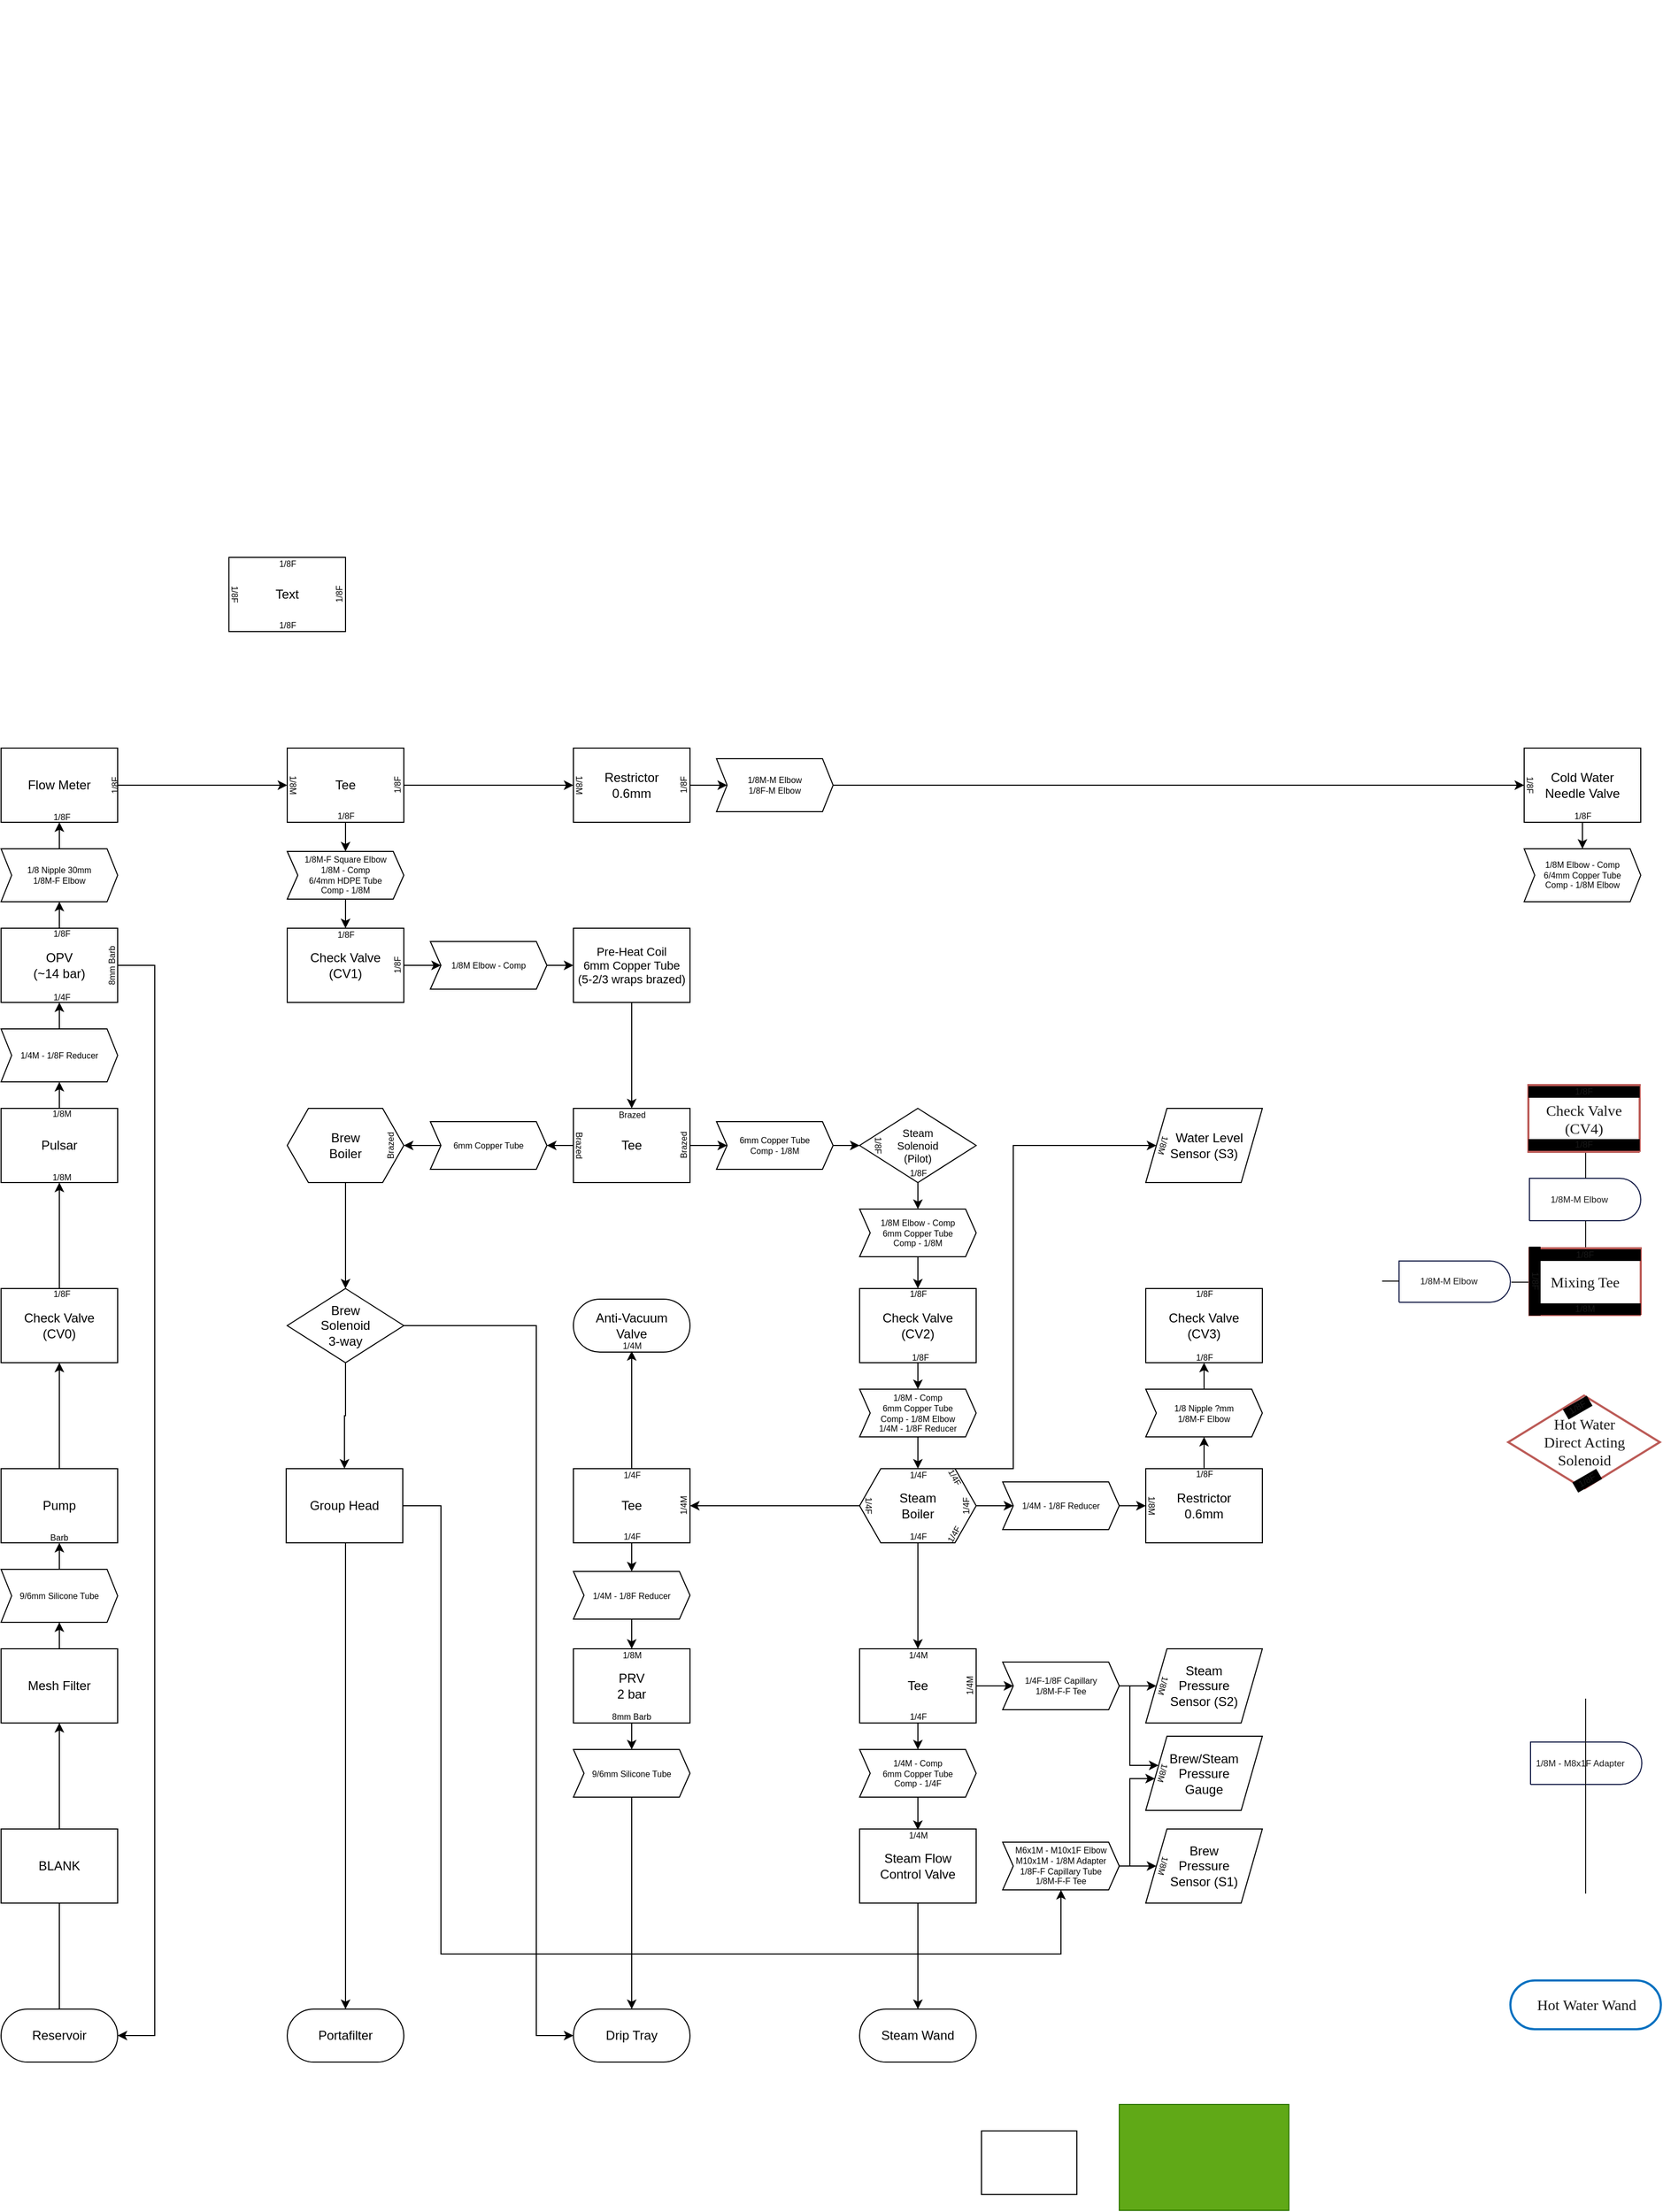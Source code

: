 <mxfile version="28.1.1">
  <diagram name="Page-1" id="syEOLBhVAVta10Gxd06x">
    <mxGraphModel dx="1572" dy="1796" grid="1" gridSize="5" guides="1" tooltips="1" connect="1" arrows="1" fold="1" page="0" pageScale="1" pageWidth="1100" pageHeight="850" math="0" shadow="0">
      <root>
        <mxCell id="0" />
        <mxCell id="1" parent="0" />
        <UserObject label="" tags="Background" id="NBB4tk9cv-uJ-knDmhPw-246">
          <mxCell style="vsdxID=161;fillColor=none;gradientColor=none;shape=stencil(pVDLCoMwEPyavUq6i9i71f8QjGZpmkiMj/59E5ZSKdRLbzO7MwMzQPVsukkDqjkGf9cb99EA3QCRndGBY0JADVA9+KDH4BfXC5+6rMzo4decsItPZQeqp7CLEt6K1LI7SAnL6ooF4b8WPLO8836IE/hUGdhaWeL4/66eTjIbNS8=);strokeColor=#191919;spacingTop=-3;spacingBottom=-3;spacingLeft=-3;spacingRight=-3;points=[];labelBackgroundColor=none;rounded=0;html=1;whiteSpace=wrap;" parent="1" vertex="1">
            <mxGeometry x="145" y="-675" height="906" as="geometry" />
          </mxCell>
        </UserObject>
        <UserObject label="" tags="Background" id="NBB4tk9cv-uJ-knDmhPw-251">
          <mxCell style="vsdxID=137;fillColor=#ffffff;gradientColor=none;shape=stencil(jVLLDoMgEPwargR3U6lna//DVKykVgxqq39fLaQCGtPbMsy+Zodg2lV5KwiwrtfqId6y6CuCFwIgm0po2c8RwYxgWiot7loNTWHebb4wl+ipXkuF0eRFMYXTkgVssghj3/fV0GvZOPQzUn5Ivw3alI/MdwKUo02I/Aw2QgBMFuCcxpHlYMixwOmw7Uq3AADFxG/rjmYh5jd1t0WXsavNVsrDETkF7s8YyBKI4m6APuMvSQJBXI1hM1F4md8ZnB1x1wBzsHqtlHVtrOr+h96cIeNrzD4=);strokeColor=#0070c0;strokeWidth=2;spacingTop=-1;spacingBottom=-1;spacingLeft=-1;spacingRight=-1;points=[[0,0.5,0],[0.5,0,0],[1,0.5,0],[0.5,1,0]];labelBackgroundColor=none;rounded=0;html=1;whiteSpace=wrap;" parent="1" vertex="1">
            <mxGeometry x="1464" y="1193" width="142" height="46" as="geometry" />
          </mxCell>
        </UserObject>
        <mxCell id="NBB4tk9cv-uJ-knDmhPw-252" value="&lt;div style=&quot;font-size: 1px&quot;&gt;&lt;p style=&quot;text-align:center;margin-left:0;margin-right:0;margin-top:0px;margin-bottom:0px;text-indent:0;vertical-align:middle;direction:ltr;&quot;&gt;&lt;font style=&quot;font-size:14.11px;font-family:Microsoft YaHei;color:#191919;direction:ltr;letter-spacing:0px;line-height:120%;opacity:1&quot;&gt;Hot Water Wand&lt;br/&gt;&lt;/font&gt;&lt;/p&gt;&lt;/div&gt;" style="text;vsdxID=137;fillColor=none;gradientColor=none;strokeColor=none;strokeWidth=2;spacingTop=-1;spacingBottom=-1;spacingLeft=-1;spacingRight=-1;points=[[0,0.5,0],[0.5,0,0],[1,0.5,0],[0.5,1,0]];labelBackgroundColor=none;rounded=0;html=1;whiteSpace=wrap;verticalAlign=middle;align=center;overflow=width;;html=1;" parent="NBB4tk9cv-uJ-knDmhPw-251" vertex="1">
          <mxGeometry x="11.6" y="-0.4" width="119.6" height="46.4" as="geometry" />
        </mxCell>
        <UserObject label="" Cost="0" Duration="0" Resources="" tags="Background" id="NBB4tk9cv-uJ-knDmhPw-253">
          <mxCell style="vsdxID=290;fillColor=#ffffff;gradientColor=none;shape=stencil(jZHRDoMgDEW/hkcWBJPps3P/QSYqGQNT2HR/P0hJ5owxe2t7T3spJaLxo5wU4cwHcHc16y6MRFwI59qOCnSIEREtEU3vQA3gnrbDfJKJTNHDvdKEBftY6uDsjVnBML8iarRdoVVxxEq4RQ0yW1SnGmnIeFmfziWW9ufllyxULtpTcEEG7eyPZiQMikYn2hs5ZCeU/KzUtCof7MF2bP8AN/vG4PunvTYGT7LWtzeIJbyfaD8=);strokeColor=#101843;spacingTop=-1;spacingBottom=-1;spacingLeft=-1;spacingRight=-1;points=[[0,0.5,0],[0.5,0,0],[1,0.5,0],[0.5,1,0]];labelBackgroundColor=none;rounded=0;html=1;whiteSpace=wrap;" parent="1" vertex="1">
            <mxGeometry x="1482" y="436" width="105" height="40" as="geometry" />
          </mxCell>
        </UserObject>
        <mxCell id="NBB4tk9cv-uJ-knDmhPw-254" value="&lt;div style=&quot;font-size: 1px&quot;&gt;&lt;p style=&quot;text-align:center;margin-left:0;margin-right:0;margin-top:0px;margin-bottom:0px;text-indent:0;vertical-align:middle;direction:ltr;&quot;&gt;&lt;font style=&quot;font-size:8.47px;font-family:Arial;color:#191919;direction:ltr;letter-spacing:0px;line-height:120%;opacity:1&quot;&gt;1/8M-M Elbow&lt;br/&gt;&lt;/font&gt;&lt;/p&gt;&lt;/div&gt;" style="text;vsdxID=290;fillColor=none;gradientColor=none;strokeColor=none;spacingTop=-1;spacingBottom=-1;spacingLeft=-1;spacingRight=-1;points=[[0,0.5,0],[0.5,0,0],[1,0.5,0],[0.5,1,0]];labelBackgroundColor=none;rounded=0;html=1;whiteSpace=wrap;verticalAlign=middle;align=center;overflow=width;;html=1;" parent="NBB4tk9cv-uJ-knDmhPw-253" vertex="1">
          <mxGeometry y="-0.22" width="93.77" height="40.22" as="geometry" />
        </mxCell>
        <UserObject label="" tags="Background" id="NBB4tk9cv-uJ-knDmhPw-255">
          <mxCell style="vsdxID=291;fillColor=none;gradientColor=none;shape=stencil(dY9JDoAwCEVPw77CERzuYWK1xNqaWqfb24aFQ+Luf3jAB6hcTDtrQLXE4Ee9cxcNUAWI7IwOHJMCqoHK3gc9BL+6TvzcZjKryW95wyFzKk+gOsUVSnwjqGX3i+IbTeI+0bO1kvDZ/0ZKJXmH6gs=);strokeColor=#191919;spacingTop=-3;spacingBottom=-3;spacingLeft=-3;spacingRight=-3;points=[];labelBackgroundColor=none;rounded=0;html=1;whiteSpace=wrap;" parent="1" vertex="1">
            <mxGeometry x="1535" y="388" width="1" height="24" as="geometry" />
          </mxCell>
        </UserObject>
        <UserObject label="" tags="Background" id="NBB4tk9cv-uJ-knDmhPw-256">
          <mxCell style="vsdxID=295;fillColor=none;gradientColor=none;shape=stencil(dY9JDoAwCEVPw77CERzuYWK1xNqaWqfb24aFQ+Luf3jAB6hcTDtrQLXE4Ee9cxcNUAWI7IwOHJMCqoHK3gc9BL+6TvzcZjKryW95wyFzKk+gOsUVSnwjqGX3i+IbTeI+0bO1kvDZ/0ZKJXmH6gs=);strokeColor=#191919;spacingTop=-3;spacingBottom=-3;spacingLeft=-3;spacingRight=-3;points=[];labelBackgroundColor=none;rounded=0;html=1;whiteSpace=wrap;" parent="1" vertex="1">
            <mxGeometry x="1535" y="451" width="1" height="25" as="geometry" />
          </mxCell>
        </UserObject>
        <UserObject label="" Cost="0" Duration="0" Resources="" tags="Background" id="NBB4tk9cv-uJ-knDmhPw-257">
          <mxCell style="vsdxID=307;fillColor=#ffffff;gradientColor=none;shape=stencil(jZHRDoMgDEW/hkcWBJPps3P/QSYqGQNT2HR/P0hJ5owxe2t7T3spJaLxo5wU4cwHcHc16y6MRFwI59qOCnSIEREtEU3vQA3gnrbDfJKJTNHDvdKEBftY6uDsjVnBML8iarRdoVVxxEq4RQ0yW1SnGmnIeFmfziWW9ufllyxULtpTcEEG7eyPZiQMikYn2hs5ZCeU/KzUtCof7MF2bP8AN/vG4PunvTYGT7LWtzeIJbyfaD8=);strokeColor=#101843;spacingTop=-1;spacingBottom=-1;spacingLeft=-1;spacingRight=-1;points=[[0,0.5,0],[0.5,0,0],[1,0.5,0],[0.5,1,0]];labelBackgroundColor=none;rounded=0;html=1;whiteSpace=wrap;" parent="1" vertex="1">
            <mxGeometry x="1483" y="968" width="105" height="40" as="geometry" />
          </mxCell>
        </UserObject>
        <mxCell id="NBB4tk9cv-uJ-knDmhPw-258" value="&lt;div style=&quot;font-size: 1px&quot;&gt;&lt;p style=&quot;text-align:center;margin-left:0;margin-right:0;margin-top:0px;margin-bottom:0px;text-indent:0;vertical-align:middle;direction:ltr;&quot;&gt;&lt;font style=&quot;font-size:8.47px;font-family:Arial;color:#191919;direction:ltr;letter-spacing:0px;line-height:120%;opacity:1&quot;&gt;1/8M - M8x1F Adapter&lt;br/&gt;&lt;/font&gt;&lt;/p&gt;&lt;/div&gt;" style="text;vsdxID=307;fillColor=none;gradientColor=none;strokeColor=none;spacingTop=-1;spacingBottom=-1;spacingLeft=-1;spacingRight=-1;points=[[0,0.5,0],[0.5,0,0],[1,0.5,0],[0.5,1,0]];labelBackgroundColor=none;rounded=0;html=1;whiteSpace=wrap;verticalAlign=middle;align=center;overflow=width;;html=1;" parent="NBB4tk9cv-uJ-knDmhPw-257" vertex="1">
          <mxGeometry y="-0.22" width="93.77" height="40.22" as="geometry" />
        </mxCell>
        <UserObject label="" tags="Background" id="NBB4tk9cv-uJ-knDmhPw-259">
          <mxCell style="vsdxID=308;fillColor=none;gradientColor=none;shape=stencil(dY9JDoAwCEVPw77CERzuYWK1xNqaWqfb24aFQ+Luf3jAB6hcTDtrQLXE4Ee9cxcNUAWI7IwOHJMCqoHK3gc9BL+6TvzcZjKryW95wyFzKk+gOsUVSnwjqGX3i+IbTeI+0bO1kvDZ/0ZKJXmH6gs=);strokeColor=#191919;spacingTop=-3;spacingBottom=-3;spacingLeft=-3;spacingRight=-3;points=[];labelBackgroundColor=none;rounded=0;html=1;whiteSpace=wrap;" parent="1" vertex="1">
            <mxGeometry x="1534" y="573" height="156" as="geometry" />
          </mxCell>
        </UserObject>
        <UserObject label="" tags="Background" id="NBB4tk9cv-uJ-knDmhPw-260">
          <mxCell style="vsdxID=311;fillColor=none;gradientColor=none;shape=stencil(dY9JDoAwCEVPw77CERzuYWK1xNqaWqfb24aFQ+Luf3jAB6hcTDtrQLXE4Ee9cxcNUAWI7IwOHJMCqoHK3gc9BL+6TvzcZjKryW95wyFzKk+gOsUVSnwjqGX3i+IbTeI+0bO1kvDZ/0ZKJXmH6gs=);strokeColor=#191919;spacingTop=-3;spacingBottom=-3;spacingLeft=-3;spacingRight=-3;points=[];labelBackgroundColor=none;rounded=0;html=1;whiteSpace=wrap;" parent="1" vertex="1">
            <mxGeometry x="1535" y="743" width="1" height="184" as="geometry" />
          </mxCell>
        </UserObject>
        <UserObject label="" tags="Background" id="NBB4tk9cv-uJ-knDmhPw-261">
          <mxCell style="vsdxID=156;fillColor=none;gradientColor=none;shape=stencil(fY9BEoMgDEVPkz0mR1C69A7MiCVTBAfRtrcXzMLWhbv/k5fkB6hdnJktoFpyii/75iE7oA4QOTibOBcFpIHaMSb7THENg/jZVLKqKW51w0fmetPXGVRf8Y1Sh38I7DncwPgPF3GeGdl7Sfnbv8YqJXmJ9A4=);strokeColor=#191919;spacingTop=-3;spacingBottom=-3;spacingLeft=-3;spacingRight=-3;points=[];labelBackgroundColor=none;rounded=0;html=1;whiteSpace=wrap;;flipV=1;" parent="1" vertex="1">
            <mxGeometry x="93" y="1111" height="248" as="geometry" />
          </mxCell>
        </UserObject>
        <UserObject label="" tags="Background" id="NBB4tk9cv-uJ-knDmhPw-262">
          <mxCell style="vsdxID=158;fillColor=none;gradientColor=none;shape=stencil(fY9BEoMgDEVPkz0mR1C69A7MiCVTBAfRtrcXzMLWhbv/k5fkB6hdnJktoFpyii/75iE7oA4QOTibOBcFpIHaMSb7THENg/jZVLKqKW51w0fmetPXGVRf8Y1Sh38I7DncwPgPF3GeGdl7Sfnbv8YqJXmJ9A4=);strokeColor=#191919;spacingTop=-3;spacingBottom=-3;spacingLeft=-3;spacingRight=-3;points=[];labelBackgroundColor=none;rounded=0;html=1;whiteSpace=wrap;;flipV=1;movable=0;resizable=0;rotatable=0;deletable=0;editable=0;locked=1;connectable=0;" parent="1" vertex="1">
            <mxGeometry x="95" y="735" height="85" as="geometry" />
          </mxCell>
        </UserObject>
        <UserObject label="" tags="Background" id="NBB4tk9cv-uJ-knDmhPw-263">
          <mxCell style="vsdxID=159;fillColor=none;gradientColor=none;shape=stencil(fY9BEoMgDEVPkz0mR1C69A7MiCVTBAfRtrcXzMLWhbv/k5fkB6hdnJktoFpyii/75iE7oA4QOTibOBcFpIHaMSb7THENg/jZVLKqKW51w0fmetPXGVRf8Y1Sh38I7DncwPgPF3GeGdl7Sfnbv8YqJXmJ9A4=);strokeColor=#191919;spacingTop=-3;spacingBottom=-3;spacingLeft=-3;spacingRight=-3;points=[];labelBackgroundColor=none;rounded=0;html=1;whiteSpace=wrap;;flipV=1;movable=0;resizable=0;rotatable=0;deletable=0;editable=0;locked=1;connectable=0;" parent="1" vertex="1">
            <mxGeometry x="95" y="500" height="90" as="geometry" />
          </mxCell>
        </UserObject>
        <UserObject label="" tags="Background" id="NBB4tk9cv-uJ-knDmhPw-268">
          <mxCell style="vsdxID=284;fillColor=none;gradientColor=none;shape=stencil(UzV2Ls5ILEhVNTIoLinKz04tz0wpyVA1dlE1MsrMy0gtyiwBslSNXVWNndPyi1LTi/JL81Ig/IJEkEoQKze/DGRCBUSfX6IfSI+RQSWEb2hgAOa7QRTnZObhU2xprmdshqweyEDYlJaZkwNxKLI8usuAQhBfGbsCAA==);strokeColor=#191919;spacingTop=-3;spacingBottom=-3;spacingLeft=-3;spacingRight=-3;points=[];labelBackgroundColor=none;rounded=0;html=1;whiteSpace=wrap;;flipV=1;movable=0;resizable=0;rotatable=0;deletable=0;editable=0;locked=1;connectable=0;" parent="1" vertex="1">
            <mxGeometry x="95" y="140" height="40" as="geometry" />
          </mxCell>
        </UserObject>
        <UserObject label="" tags="Background" id="NBB4tk9cv-uJ-knDmhPw-270">
          <mxCell style="vsdxID=287;fillColor=none;gradientColor=none;shape=stencil(UzV2Ls5ILEhVNTIoLinKz04tz0wpyVA1dlE1MsrMy0gtyiwBslSNXVWNndPyi1LTi/JL81Ig/IJEkEoQKze/DGRCBUSfX6IfSI+RQSWEb2hgAOa7QRTnZObhU2xprmdshqweyEDYlJaZkwNxKLI8usuAQhBfGbsCAA==);strokeColor=#191919;spacingTop=-3;spacingBottom=-3;spacingLeft=-3;spacingRight=-3;points=[];labelBackgroundColor=none;rounded=0;html=1;whiteSpace=wrap;;flipV=1;movable=0;resizable=0;rotatable=0;deletable=0;editable=0;locked=1;connectable=0;" parent="1" vertex="1">
            <mxGeometry x="95" y="140" height="40" as="geometry" />
          </mxCell>
        </UserObject>
        <UserObject label="" tags="Background" id="NBB4tk9cv-uJ-knDmhPw-271">
          <mxCell style="vsdxID=289;fillColor=none;gradientColor=none;shape=stencil(fY9BEoMgDEVPkz0mR1C69A7MiCVTBAfRtrcXzMLWhbv/k5fkB6hdnJktoFpyii/75iE7oA4QOTibOBcFpIHaMSb7THENg/jZVLKqKW51w0fmetPXGVRf8Y1Sh38I7DncwPgPF3GeGdl7Sfnbv8YqJXmJ9A4=);strokeColor=#191919;spacingTop=-3;spacingBottom=-3;spacingLeft=-3;spacingRight=-3;points=[];labelBackgroundColor=none;rounded=0;html=1;whiteSpace=wrap;;flipV=1;movable=0;resizable=0;rotatable=0;deletable=0;editable=0;locked=1;connectable=0;" parent="1" vertex="1">
            <mxGeometry x="95" y="830" height="30" as="geometry" />
          </mxCell>
        </UserObject>
        <UserObject label="" tags="Background" id="NBB4tk9cv-uJ-knDmhPw-309">
          <mxCell style="vsdxID=392;fillColor=none;gradientColor=none;shape=stencil(dU9bDoAgDDvN/pEdwcc9TEBZRCCIr9sLWYzGxL92bbcOsF5MHzRIsaToJ72TSgawASnJGR0pZQTYAtaDj3qMfnWKeeiLs6DZb2XDwTlRElKczCrBvGOrJfey3uKPOYPnyEDWcse3/i2VR/wQthc=);strokeColor=#191919;spacingTop=-3;spacingBottom=-3;spacingLeft=-3;spacingRight=-3;points=[];labelBackgroundColor=none;rounded=0;html=1;whiteSpace=wrap;" parent="1" vertex="1">
            <mxGeometry x="658" y="384" width="16" as="geometry" />
          </mxCell>
        </UserObject>
        <UserObject label="" tags="Background" id="NBB4tk9cv-uJ-knDmhPw-337">
          <mxCell style="vsdxID=463;fillColor=none;gradientColor=none;strokeWidth=102;spacingTop=-3;spacingBottom=-3;spacingLeft=-3;spacingRight=-3;points=[];labelBackgroundColor=none;rounded=0;strokeColor=none;html=1;whiteSpace=wrap;" parent="1" vertex="1">
            <mxGeometry x="1482" y="501" width="105" height="65" as="geometry" />
          </mxCell>
        </UserObject>
        <mxCell id="NBB4tk9cv-uJ-knDmhPw-338" value="&lt;div style=&quot;font-size: 1px&quot;&gt;&lt;p style=&quot;text-align:center;margin-left:0;margin-right:0;margin-top:0px;margin-bottom:0px;text-indent:0;vertical-align:middle;direction:ltr;&quot;&gt;&lt;font style=&quot;font-size:14.11px;font-family:Microsoft YaHei;color:#191919;direction:ltr;letter-spacing:0px;line-height:120%;opacity:1&quot;&gt;Mixing Tee&lt;br/&gt;&lt;/font&gt;&lt;/p&gt;&lt;/div&gt;" style="verticalAlign=middle;align=center;overflow=width;vsdxID=135;fillColor=#ffffff;gradientColor=none;shape=stencil(nZBLDoAgDERP0z3SIyjewwQUogJB/N1eSBd+Fia6m2lf23QAy0k3XgFnUwyuV6uRUQNWwLmxWgUTkwIUgGXrguqCm60k75tMZjW6JW/YaK5gLM9wtt99TfBg7Av8gv4EP51/wEmcX1JA194zkVSiNFEc);strokeColor=#bc5b57;strokeWidth=2;spacingTop=-1;spacingBottom=-1;spacingLeft=-1;spacingRight=-1;points=[[0,0.5,0],[0.5,0,0],[1,0.5,0],[0.5,1,0]];labelBackgroundColor=none;rounded=0;html=1;whiteSpace=wrap;" parent="NBB4tk9cv-uJ-knDmhPw-337" vertex="1">
          <mxGeometry y="1" width="105" height="63" as="geometry" />
        </mxCell>
        <mxCell id="NBB4tk9cv-uJ-knDmhPw-339" value="&lt;div style=&quot;font-size: 1px&quot;&gt;&lt;p style=&quot;text-align:center;margin-left:0;margin-right:0;margin-top:0px;margin-bottom:0px;text-indent:0;vertical-align:middle;direction:ltr;&quot;&gt;&lt;font style=&quot;font-size:8.47px;font-family:Arial;color:#191919;direction:ltr;letter-spacing:0px;line-height:120%;opacity:1&quot;&gt;1/8F&lt;br/&gt;&lt;/font&gt;&lt;/p&gt;&lt;/div&gt;" style="verticalAlign=middle;align=center;overflow=width;vsdxID=459;fillColor=none;gradientColor=none;shape=stencil(nZBRDoQgDERP03+WHsHFe5iISyOCQdT19kIaIxq//Jtp3zTpAFaTaUYNUkwx+F6v1EYD+AUpyRkdKCYFqACrzgf9C352LfuxyWRWg1/yhT/nRE5IsZWuZtCSK8CPeI0e/hF+jV7AJM4PO7KWCyr390bSiNtEtQM=);strokeColor=none;spacingTop=-1;spacingBottom=-1;spacingLeft=-1;spacingRight=-1;points=[[0.5,1,0]];labelBackgroundColor=#000000;rounded=0;html=1;whiteSpace=wrap;" parent="NBB4tk9cv-uJ-knDmhPw-337" vertex="1">
          <mxGeometry y="1" width="105" height="12" as="geometry" />
        </mxCell>
        <mxCell id="NBB4tk9cv-uJ-knDmhPw-340" value="&lt;div style=&quot;font-size: 1px&quot;&gt;&lt;p style=&quot;text-align:center;margin-left:0;margin-right:0;margin-top:0px;margin-bottom:0px;text-indent:0;vertical-align:middle;direction:ltr;&quot;&gt;&lt;font style=&quot;font-size:8.47px;font-family:Arial;color:#191919;direction:ltr;letter-spacing:0px;line-height:120%;opacity:1&quot;&gt;1/8F&lt;br/&gt;&lt;/font&gt;&lt;/p&gt;&lt;/div&gt;" style="verticalAlign=middle;align=center;overflow=width;vsdxID=460;fillColor=none;gradientColor=none;shape=stencil(nZBRDoQgDERP03+WHsHFe5iISyOCQdT19kIaIxq//Jtp3zTpAFaTaUYNUkwx+F6v1EYD+AUpyRkdKCYFqACrzgf9C352LfuxyWRWg1/yhT/nRE5IsZWuZtCSK8CPeI0e/hF+jV7AJM4PO7KWCyr390bSiNtEtQM=);strokeColor=none;spacingTop=-1;spacingBottom=-1;spacingLeft=-1;spacingRight=-1;points=[[0.5,1,0]];labelBackgroundColor=#000000;rounded=0;html=1;whiteSpace=wrap;" parent="NBB4tk9cv-uJ-knDmhPw-337" vertex="1">
          <mxGeometry y="1" width="105" height="12" as="geometry" />
        </mxCell>
        <mxCell id="NBB4tk9cv-uJ-knDmhPw-341" value="&lt;div style=&quot;font-size: 1px&quot;&gt;&lt;p style=&quot;text-align:center;margin-left:0;margin-right:0;margin-top:0px;margin-bottom:0px;text-indent:0;vertical-align:middle;direction:ltr;&quot;&gt;&lt;font style=&quot;font-size:8.47px;font-family:Arial;color:#191919;direction:ltr;letter-spacing:0px;line-height:120%;opacity:1&quot;&gt;1/8M&lt;br/&gt;&lt;/font&gt;&lt;/p&gt;&lt;/div&gt;" style="verticalAlign=middle;align=center;overflow=width;vsdxID=461;fillColor=none;gradientColor=none;shape=stencil(nZBRDoQgDERP03+WHsHFe5iISyOCQdT19kIaIxq//Jtp3zTpAFaTaUYNUkwx+F6v1EYD+AUpyRkdKCYFqACrzgf9C352LfuxyWRWg1/yhT/nRE5IsZWuZtCSK8CPeI0e/hF+jV7AJM4PO7KWCyr390bSiNtEtQM=);strokeColor=none;spacingTop=-1;spacingBottom=-1;spacingLeft=-1;spacingRight=-1;points=[[0.5,1,0]];labelBackgroundColor=#000000;rounded=0;html=1;whiteSpace=wrap;" parent="NBB4tk9cv-uJ-knDmhPw-337" vertex="1">
          <mxGeometry y="52" width="105" height="12" as="geometry" />
        </mxCell>
        <mxCell id="NBB4tk9cv-uJ-knDmhPw-342" value="&lt;div style=&quot;font-size: 1px&quot;&gt;&lt;p style=&quot;text-align:center;margin-left:0;margin-right:0;margin-top:0px;margin-bottom:0px;text-indent:0;vertical-align:middle;direction:ltr;&quot;&gt;&lt;font style=&quot;font-size:8.47px;font-family:Arial;color:#191919;direction:ltr;letter-spacing:0px;line-height:120%;opacity:1&quot;&gt;1/8F&lt;br/&gt;&lt;/font&gt;&lt;/p&gt;&lt;/div&gt;" style="verticalAlign=middle;align=center;overflow=width;vsdxID=462;rotation=90;fillColor=none;gradientColor=none;shape=stencil(nZBRDoQgDERP03+WHsHFe5iISyOCQdT19kIaIxq//Jtp3zTpAFaTaUYNUkwx+F6v1EYD+AUpyRkdKCYFqACrzgf9C352LfuxyWRWg1/yhT/nRE5IsZWuZtCSK8CPeI0e/hF+jV7AJM4PO7KWCyr390bSiNtEtQM=);strokeColor=none;spacingTop=-1;spacingBottom=-1;spacingLeft=-1;spacingRight=-1;points=[[1,0.5,0]];labelBackgroundColor=#000000;rounded=0;html=1;whiteSpace=wrap;" parent="NBB4tk9cv-uJ-knDmhPw-337" vertex="1">
          <mxGeometry x="-27" y="26" width="65" height="12" as="geometry" />
        </mxCell>
        <UserObject label="" tags="Background" id="NBB4tk9cv-uJ-knDmhPw-343">
          <mxCell style="vsdxID=468;fillColor=none;gradientColor=none;shape=stencil(dY9JDoAwCEVPw77CERzuYWK1xNqaWqfb24aFQ+Luf3jAB6hcTDtrQLXE4Ee9cxcNUAWI7IwOHJMCqoHK3gc9BL+6TvzcZjKryW95wyFzKk+gOsUVSnwjqGX3i+IbTeI+0bO1kvDZ/0ZKJXmH6gs=);strokeColor=#191919;spacingTop=-3;spacingBottom=-3;spacingLeft=-3;spacingRight=-3;points=[];labelBackgroundColor=none;rounded=0;html=1;whiteSpace=wrap;;flipV=1;" parent="1" vertex="1">
            <mxGeometry x="1534" y="641" height="77" as="geometry" />
          </mxCell>
        </UserObject>
        <UserObject label="" tags="Background" id="NBB4tk9cv-uJ-knDmhPw-344">
          <mxCell style="vsdxID=472;fillColor=none;gradientColor=none;strokeWidth=102;spacingTop=-3;spacingBottom=-3;spacingLeft=-3;spacingRight=-3;points=[];labelBackgroundColor=none;rounded=0;strokeColor=none;html=1;whiteSpace=wrap;" parent="1" vertex="1">
            <mxGeometry x="1462" y="641" width="143" height="92" as="geometry" />
          </mxCell>
        </UserObject>
        <mxCell id="NBB4tk9cv-uJ-knDmhPw-345" style="vsdxID=227;fillColor=#ffffff;gradientColor=none;shape=stencil(nZBNDoUgDIRP0z3SeAKf3sNElEYEg/h3+wdpjIaFC3cz9OukDGC16HZWIMUSvBvVTl3QgD+QkqxWnkJUgDVg1TuvBu9W27Gf20QmNbktJRy8V4q0IsXJthDsG2YN2Qd7DS+4fGGz3Bfyc2Z2axT3J3syhjt6zvNS4hMXivUf);strokeColor=#bc5b57;strokeWidth=2;spacingTop=-1;spacingBottom=-1;spacingLeft=-1;spacingRight=-1;points=[[0,0.5,0],[0.5,0,0],[1,0.5,0],[0.5,1,0]];labelBackgroundColor=none;rounded=0;html=1;whiteSpace=wrap;" parent="NBB4tk9cv-uJ-knDmhPw-344" vertex="1">
          <mxGeometry width="143" height="88" as="geometry" />
        </mxCell>
        <mxCell id="NBB4tk9cv-uJ-knDmhPw-346" value="&lt;div style=&quot;font-size: 1px&quot;&gt;&lt;p style=&quot;text-align:center;margin-left:0;margin-right:0;margin-top:0px;margin-bottom:0px;text-indent:0;vertical-align:middle;direction:ltr;&quot;&gt;&lt;font style=&quot;font-size:14.11px;font-family:Microsoft YaHei;color:#191919;direction:ltr;letter-spacing:0px;line-height:120%;opacity:1&quot;&gt;Hot Water&lt;br/&gt;&lt;/font&gt;&lt;font style=&quot;font-size:14.11px;font-family:Microsoft YaHei;color:#191919;direction:ltr;letter-spacing:0px;line-height:120%;opacity:1&quot;&gt;Direct Acting Solenoid&lt;br/&gt;&lt;/font&gt;&lt;/p&gt;&lt;/div&gt;" style="text;vsdxID=227;fillColor=none;gradientColor=none;strokeColor=none;strokeWidth=2;spacingTop=-1;spacingBottom=-1;spacingLeft=-1;spacingRight=-1;points=[[0,0.5,0],[0.5,0,0],[1,0.5,0],[0.5,1,0]];labelBackgroundColor=none;rounded=0;html=1;whiteSpace=wrap;verticalAlign=middle;align=center;overflow=width;;html=1;" parent="NBB4tk9cv-uJ-knDmhPw-345" vertex="1">
          <mxGeometry x="23.03" y="15.1" width="97.87" height="56.9" as="geometry" />
        </mxCell>
        <mxCell id="NBB4tk9cv-uJ-knDmhPw-347" value="&lt;div style=&quot;font-size: 1px&quot;&gt;&lt;p style=&quot;text-align:center;margin-left:0;margin-right:0;margin-top:0px;margin-bottom:0px;text-indent:0;vertical-align:middle;direction:ltr;&quot;&gt;&lt;font style=&quot;font-size:8.47px;font-family:Arial;color:#191919;direction:ltr;letter-spacing:0px;line-height:120%;opacity:1&quot;&gt;1/8F&lt;br/&gt;&lt;/font&gt;&lt;/p&gt;&lt;/div&gt;" style="verticalAlign=middle;align=center;overflow=width;vsdxID=465;rotation=330;fillColor=none;gradientColor=none;shape=stencil(nZBRDoQgDERP03+WHsHFe5iISyOCQdT19kIaIxq//Jtp3zTpAFaTaUYNUkwx+F6v1EYD+AUpyRkdKCYFqACrzgf9C352LfuxyWRWg1/yhT/nRE5IsZWuZtCSK8CPeI0e/hF+jV7AJM4PO7KWCyr390bSiNtEtQM=);strokeColor=none;spacingTop=-1;spacingBottom=-1;spacingLeft=-1;spacingRight=-1;points=[[0.5,1,0]];labelBackgroundColor=#000000;rounded=0;html=1;whiteSpace=wrap;" parent="NBB4tk9cv-uJ-knDmhPw-344" vertex="1">
          <mxGeometry x="61" y="74" width="26" height="11" as="geometry" />
        </mxCell>
        <mxCell id="NBB4tk9cv-uJ-knDmhPw-348" value="&lt;div style=&quot;font-size: 1px&quot;&gt;&lt;p style=&quot;text-align:center;margin-left:0;margin-right:0;margin-top:0px;margin-bottom:0px;text-indent:0;vertical-align:middle;direction:ltr;&quot;&gt;&lt;font style=&quot;font-size:8.47px;font-family:Arial;color:#191919;direction:ltr;letter-spacing:0px;line-height:120%;opacity:1&quot;&gt;1/8F&lt;br/&gt;&lt;/font&gt;&lt;/p&gt;&lt;/div&gt;" style="verticalAlign=middle;align=center;overflow=width;vsdxID=466;rotation=330;fillColor=none;gradientColor=none;shape=stencil(nZBRDoQgDERP03+WHsHFe5iISyOCQdT19kIaIxq//Jtp3zTpAFaTaUYNUkwx+F6v1EYD+AUpyRkdKCYFqACrzgf9C352LfuxyWRWg1/yhT/nRE5IsZWuZtCSK8CPeI0e/hF+jV7AJM4PO7KWCyr390bSiNtEtQM=);strokeColor=none;spacingTop=-1;spacingBottom=-1;spacingLeft=-1;spacingRight=-1;points=[[0.5,1,0]];labelBackgroundColor=#000000;rounded=0;html=1;whiteSpace=wrap;" parent="NBB4tk9cv-uJ-knDmhPw-344" vertex="1">
          <mxGeometry x="52" y="5" width="26" height="11" as="geometry" />
        </mxCell>
        <UserObject label="" tags="Background" id="NBB4tk9cv-uJ-knDmhPw-379">
          <mxCell style="vsdxID=537;fillColor=none;gradientColor=none;shape=stencil(fY9LDoAgDERP0z3SI/hZegcSURoRDOLv9oJdaFy4m2lf2ylguRg1a5BiicGPeqcuGsAKpCRndKCYFGANWPY+6CH41XXsZ5XJrCa/5Q0Hz4k8IcXJrlXt7RtGLbkXWohfOInnSE/WcsZ3/xsqlfghrC8=);strokeColor=#191919;spacingTop=-3;spacingBottom=-3;spacingLeft=-3;spacingRight=-3;points=[];labelBackgroundColor=none;rounded=0;html=1;whiteSpace=wrap;;flipH=1;" parent="1" vertex="1">
            <mxGeometry x="392" y="385" width="33" as="geometry" />
          </mxCell>
        </UserObject>
        <UserObject label="" tags="Background" id="NBB4tk9cv-uJ-knDmhPw-385">
          <mxCell style="vsdxID=548;fillColor=none;gradientColor=none;strokeWidth=102;spacingTop=-3;spacingBottom=-3;spacingLeft=-3;spacingRight=-3;points=[];labelBackgroundColor=none;rounded=0;strokeColor=none;html=1;whiteSpace=wrap;" parent="1" vertex="1">
            <mxGeometry x="1481" y="348" width="105" height="63" as="geometry" />
          </mxCell>
        </UserObject>
        <mxCell id="NBB4tk9cv-uJ-knDmhPw-386" value="&lt;div style=&quot;font-size: 1px&quot;&gt;&lt;p style=&quot;text-align:center;margin-left:0;margin-right:0;margin-top:0px;margin-bottom:0px;text-indent:0;vertical-align:middle;direction:ltr;&quot;&gt;&lt;font style=&quot;font-size:14.11px;font-family:Microsoft YaHei;color:#191919;direction:ltr;letter-spacing:0px;line-height:120%;opacity:1&quot;&gt;Check Valve&lt;br/&gt;&lt;/font&gt;&lt;font style=&quot;font-size:14.11px;font-family:Microsoft YaHei;color:#191919;direction:ltr;letter-spacing:0px;line-height:120%;opacity:1&quot;&gt;(CV4)&lt;br/&gt;&lt;/font&gt;&lt;/p&gt;&lt;/div&gt;" style="verticalAlign=middle;align=center;overflow=width;vsdxID=549;fillColor=#ffffff;gradientColor=none;shape=stencil(nZBLDoAgDERP0z3SIyjewwQUogJB/N1eSBd+Fia6m2lf23QAy0k3XgFnUwyuV6uRUQNWwLmxWgUTkwIUgGXrguqCm60k75tMZjW6JW/YaK5gLM9wtt99TfBg7Av8gv4EP51/wEmcX1JA194zkVSiNFEc);strokeColor=#bc5b57;strokeWidth=2;spacingTop=-1;spacingBottom=-1;spacingLeft=-1;spacingRight=-1;points=[[0,0.5,0],[0.5,0,0],[1,0.5,0],[0.5,1,0]];labelBackgroundColor=none;rounded=0;html=1;whiteSpace=wrap;" parent="NBB4tk9cv-uJ-knDmhPw-385" vertex="1">
          <mxGeometry width="105" height="63" as="geometry" />
        </mxCell>
        <mxCell id="NBB4tk9cv-uJ-knDmhPw-387" value="&lt;div style=&quot;font-size: 1px&quot;&gt;&lt;p style=&quot;text-align:center;margin-left:0;margin-right:0;margin-top:0px;margin-bottom:0px;text-indent:0;vertical-align:middle;direction:ltr;&quot;&gt;&lt;font style=&quot;font-size:8.47px;font-family:Arial;color:#191919;direction:ltr;letter-spacing:0px;line-height:120%;opacity:1&quot;&gt;1/8F&lt;br/&gt;&lt;/font&gt;&lt;/p&gt;&lt;/div&gt;" style="verticalAlign=middle;align=center;overflow=width;vsdxID=550;fillColor=none;gradientColor=none;shape=stencil(nZBRDoQgDERP03+WHsHFe5iISyOCQdT19kIaIxq//Jtp3zTpAFaTaUYNUkwx+F6v1EYD+AUpyRkdKCYFqACrzgf9C352LfuxyWRWg1/yhT/nRE5IsZWuZtCSK8CPeI0e/hF+jV7AJM4PO7KWCyr390bSiNtEtQM=);strokeColor=none;spacingTop=-1;spacingBottom=-1;spacingLeft=-1;spacingRight=-1;points=[[0.5,1,0]];labelBackgroundColor=#000000;rounded=0;html=1;whiteSpace=wrap;" parent="NBB4tk9cv-uJ-knDmhPw-385" vertex="1">
          <mxGeometry y="50" width="105" height="12" as="geometry" />
        </mxCell>
        <mxCell id="NBB4tk9cv-uJ-knDmhPw-388" value="&lt;div style=&quot;font-size: 1px&quot;&gt;&lt;p style=&quot;text-align:center;margin-left:0;margin-right:0;margin-top:0px;margin-bottom:0px;text-indent:0;vertical-align:middle;direction:ltr;&quot;&gt;&lt;font style=&quot;font-size:8.47px;font-family:Arial;color:#191919;direction:ltr;letter-spacing:0px;line-height:120%;opacity:1&quot;&gt;1/8F&lt;br/&gt;&lt;/font&gt;&lt;/p&gt;&lt;/div&gt;" style="verticalAlign=middle;align=center;overflow=width;vsdxID=551;fillColor=none;gradientColor=none;shape=stencil(nZBRDoQgDERP03+WHsHFe5iISyOCQdT19kIaIxq//Jtp3zTpAFaTaUYNUkwx+F6v1EYD+AUpyRkdKCYFqACrzgf9C352LfuxyWRWg1/yhT/nRE5IsZWuZtCSK8CPeI0e/hF+jV7AJM4PO7KWCyr390bSiNtEtQM=);strokeColor=none;spacingTop=-1;spacingBottom=-1;spacingLeft=-1;spacingRight=-1;points=[[0.5,1,0]];labelBackgroundColor=#000000;rounded=0;html=1;whiteSpace=wrap;" parent="NBB4tk9cv-uJ-knDmhPw-385" vertex="1">
          <mxGeometry width="105" height="12" as="geometry" />
        </mxCell>
        <UserObject label="" Cost="0" Duration="0" Resources="" tags="Background" id="NBB4tk9cv-uJ-knDmhPw-404">
          <mxCell style="vsdxID=576;fillColor=#ffffff;gradientColor=none;shape=stencil(jZHRDsIgDEW/hkcWBjOZz3P+B3FsIyIsBd38eyElcS66+Nb2nvZSSkTjRzkpwpkP4K5q1l0YiTgRzrUdFegQIyJaIpregRrA3W2H+SQTmaKbe6QJC/ax1MHZE7OSYX5G1Gi7QuuyOOzREi5Rg0yXdVEJxCHz1bGosfJrYn7NQuWiPQUXZNDOfmhGwqBo9KK9kUP2QsnPSk2r8s4u7IvtH+Bm4xi8/7XXxuBZ1vr2DrGENxTtCw==);strokeColor=#101843;spacingTop=-1;spacingBottom=-1;spacingLeft=-1;spacingRight=-1;points=[[0,0.5,0],[0.5,0,0],[1,0.5,0],[0.5,1,0]];labelBackgroundColor=none;rounded=0;html=1;whiteSpace=wrap;" parent="1" vertex="1">
            <mxGeometry x="1359" y="514" width="105" height="39" as="geometry" />
          </mxCell>
        </UserObject>
        <mxCell id="NBB4tk9cv-uJ-knDmhPw-405" value="&lt;div style=&quot;font-size: 1px&quot;&gt;&lt;p style=&quot;text-align:center;margin-left:0;margin-right:0;margin-top:0px;margin-bottom:0px;text-indent:0;vertical-align:middle;direction:ltr;&quot;&gt;&lt;font style=&quot;font-size:8.47px;font-family:Arial;color:#191919;direction:ltr;letter-spacing:0px;line-height:120%;opacity:1&quot;&gt;1/8M-M Elbow&lt;br/&gt;&lt;/font&gt;&lt;/p&gt;&lt;/div&gt;" style="text;vsdxID=576;fillColor=none;gradientColor=none;strokeColor=none;spacingTop=-1;spacingBottom=-1;spacingLeft=-1;spacingRight=-1;points=[[0,0.5,0],[0.5,0,0],[1,0.5,0],[0.5,1,0]];labelBackgroundColor=none;rounded=0;html=1;whiteSpace=wrap;verticalAlign=middle;align=center;overflow=width;;html=1;" parent="NBB4tk9cv-uJ-knDmhPw-404" vertex="1">
          <mxGeometry y="-0.16" width="94.09" height="39.16" as="geometry" />
        </mxCell>
        <UserObject label="" tags="Background" id="NBB4tk9cv-uJ-knDmhPw-406">
          <mxCell style="vsdxID=577;fillColor=none;gradientColor=none;shape=stencil(dU9bDoAgDDvN/pEdwcc9TEBZRCCIr9sLWYzGxL92bbcOsF5MHzRIsaToJ72TSgawASnJGR0pZQTYAtaDj3qMfnWKeeiLs6DZb2XDwTlRElKczCrBvGOrJfey3uKPOYPnyEDWcse3/i2VR/wQthc=);strokeColor=#191919;spacingTop=-3;spacingBottom=-3;spacingLeft=-3;spacingRight=-3;points=[];labelBackgroundColor=none;rounded=0;html=1;whiteSpace=wrap;;flipV=1;" parent="1" vertex="1">
            <mxGeometry x="1343" y="533" width="16" height="1" as="geometry" />
          </mxCell>
        </UserObject>
        <UserObject label="" tags="Background" id="NBB4tk9cv-uJ-knDmhPw-407">
          <mxCell style="vsdxID=578;fillColor=none;gradientColor=none;shape=stencil(dU9bDoAgDDvN/pEdwcc9TEBZRCCIr9sLWYzGxL92bbcOsF5MHzRIsaToJ72TSgawASnJGR0pZQTYAtaDj3qMfnWKeeiLs6DZb2XDwTlRElKczCrBvGOrJfey3uKPOYPnyEDWcse3/i2VR/wQthc=);strokeColor=#191919;spacingTop=-3;spacingBottom=-3;spacingLeft=-3;spacingRight=-3;points=[];labelBackgroundColor=none;rounded=0;html=1;whiteSpace=wrap;" parent="1" vertex="1">
            <mxGeometry x="1465" y="533" width="16" height="1" as="geometry" />
          </mxCell>
        </UserObject>
        <UserObject label="" tags="Background" id="NBB4tk9cv-uJ-knDmhPw-415">
          <mxCell style="vsdxID=615;fillColor=none;gradientColor=none;shape=stencil(dU9bDoAgDDvN/pEdwcc9TEBZRCCIr9sLWYzGxL92bbcOsF5MHzRIsaToJ72TSgawASnJGR0pZQTYAtaDj3qMfnWKeeiLs6DZb2XDwTlRElKczCrBvGOrJfey3uKPOYPnyEDWcse3/i2VR/wQthc=);strokeColor=#191919;spacingTop=-3;spacingBottom=-3;spacingLeft=-3;spacingRight=-3;points=[];labelBackgroundColor=none;rounded=0;html=1;whiteSpace=wrap;;flipH=1;" parent="1" vertex="1">
            <mxGeometry x="530" y="384" width="18" as="geometry" />
          </mxCell>
        </UserObject>
        <UserObject label="" tags="Background" id="NBB4tk9cv-uJ-knDmhPw-420">
          <mxCell style="vsdxID=376;fillColor=none;gradientColor=none;shape=stencil(dY9JDoAwCEVPw77CERzuYWK1xNqaWqfb24aFQ+Luf3jAB6hcTDtrQLXE4Ee9cxcNUAWI7IwOHJMCqoHK3gc9BL+6TvzcZjKryW95wyFzKk+gOsUVSnwjqGX3i+IbTeI+0bO1kvDZ/0ZKJXmH6gs=);strokeColor=#191919;spacingTop=-3;spacingBottom=-3;spacingLeft=-3;spacingRight=-3;points=[];labelBackgroundColor=none;rounded=0;html=1;whiteSpace=wrap;" parent="1" vertex="1">
            <mxGeometry x="603" y="175" height="88" as="geometry" />
          </mxCell>
        </UserObject>
        <UserObject label="" tags="Background" id="NBB4tk9cv-uJ-knDmhPw-438">
          <mxCell style="vsdxID=387;fillColor=none;gradientColor=none;shape=stencil(XY9ZDoAgDERP039sj+ByDxNRGhEM4nZ7IY1x+ZvpvG5A5WLaWQOqJQY/6p27aIAqQGRndOCYFFANVPY+6CH41XXi5zaTWU1+yxMO6VO5A9UprlDiG0Etuxd6hzeMXziJZ0nP1sqN7/x/VCrJQ1Rf);strokeColor=#191919;spacingTop=-3;spacingBottom=-3;spacingLeft=-3;spacingRight=-3;points=[];labelBackgroundColor=none;rounded=0;html=1;whiteSpace=wrap;" parent="1" vertex="1">
            <mxGeometry x="869" y="850" height="16" as="geometry" />
          </mxCell>
        </UserObject>
        <UserObject label="" tags="Background" id="NBB4tk9cv-uJ-knDmhPw-440">
          <mxCell style="vsdxID=391;fillColor=none;gradientColor=none;shape=stencil(XY9ZDoAgDERP039sj+ByDxNRGhEM4nZ7IY1x+ZvpvG5A5WLaWQOqJQY/6p27aIAqQGRndOCYFFANVPY+6CH41XXi5zaTWU1+yxMO6VO5A9UprlDiG0Etuxd6hzeMXziJZ0nP1sqN7/x/VCrJQ1Rf);strokeColor=#191919;spacingTop=-3;spacingBottom=-3;spacingLeft=-3;spacingRight=-3;points=[];labelBackgroundColor=none;rounded=0;html=1;whiteSpace=wrap;" parent="1" vertex="1">
            <mxGeometry x="924" y="832" width="19" as="geometry" />
          </mxCell>
        </UserObject>
        <UserObject label="" tags="Background" id="NBB4tk9cv-uJ-knDmhPw-442">
          <mxCell style="vsdxID=406;fillColor=none;gradientColor=none;shape=stencil(XY9ZDoAgDERP039sj+ByDxNRGhEM4nZ7IY1x+ZvpvG5A5WLaWQOqJQY/6p27aIAqQGRndOCYFFANVPY+6CH41XXi5zaTWU1+yxMO6VO5A9UprlDiG0Etuxd6hzeMXziJZ0nP1sqN7/x/VCrJQ1Rf);strokeColor=#191919;spacingTop=-3;spacingBottom=-3;spacingLeft=-3;spacingRight=-3;points=[];labelBackgroundColor=none;rounded=0;html=1;whiteSpace=wrap;" parent="1" vertex="1">
            <mxGeometry x="145" y="73" width="139" as="geometry" />
          </mxCell>
        </UserObject>
        <UserObject label="" tags="Background" id="NBB4tk9cv-uJ-knDmhPw-448">
          <mxCell style="vsdxID=415;fillColor=none;gradientColor=none;shape=stencil(XY9ZDoAgDERP039sj+ByDxNRGhEM4nZ7IY1x+ZvpvG5A5WLaWQOqJQY/6p27aIAqQGRndOCYFFANVPY+6CH41XXi5zaTWU1+yxMO6VO5A9UprlDiG0Etuxd6hzeMXziJZ0nP1sqN7/x/VCrJQ1Rf);strokeColor=#191919;spacingTop=-3;spacingBottom=-3;spacingLeft=-3;spacingRight=-3;points=[];labelBackgroundColor=none;rounded=0;html=1;whiteSpace=wrap;" parent="1" vertex="1">
            <mxGeometry x="391" y="73" width="153" as="geometry" />
          </mxCell>
        </UserObject>
        <UserObject label="" tags="Background" id="NBB4tk9cv-uJ-knDmhPw-458">
          <mxCell style="vsdxID=442;fillColor=none;gradientColor=none;shape=stencil(XY9ZDoAgDERP039sj+ByDxNRGhEM4nZ7IY1x+ZvpvG5A5WLaWQOqJQY/6p27aIAqQGRndOCYFFANVPY+6CH41XXi5zaTWU1+yxMO6VO5A9UprlDiG0Etuxd6hzeMXziJZ0nP1sqN7/x/VCrJQ1Rf);strokeColor=#191919;spacingTop=-3;spacingBottom=-3;spacingLeft=-3;spacingRight=-3;points=[];labelBackgroundColor=none;rounded=0;html=1;whiteSpace=wrap;" parent="1" vertex="1">
            <mxGeometry x="1533" y="157" height="95" as="geometry" />
          </mxCell>
        </UserObject>
        <UserObject label="" tags="Background" id="NBB4tk9cv-uJ-knDmhPw-466">
          <mxCell style="vsdxID=449;fillColor=none;gradientColor=none;shape=stencil(fY9BEoMgDEVPkz0mR1C69A7MiCVTBAfRtrcXzMLWhbv/k5fkB6hdnJktoFpyii/75iE7oA4QOTibOBcFpIHaMSb7THENg/jZVLKqKW51w0fmetPXGVRf8Y1Sh38I7DncwPgPF3GeGdl7Sfnbv8YqJXmJ9A4=);strokeColor=#191919;spacingTop=-3;spacingBottom=-3;spacingLeft=-3;spacingRight=-3;points=[];labelBackgroundColor=none;rounded=0;html=1;whiteSpace=wrap;;flipV=1;" parent="1" vertex="1">
            <mxGeometry x="1290" y="586" height="20" as="geometry" />
          </mxCell>
        </UserObject>
        <UserObject label="" tags="Background" id="NBB4tk9cv-uJ-knDmhPw-471">
          <mxCell style="vsdxID=454;fillColor=none;gradientColor=none;shape=stencil(XY9ZDoAgDERP039sj+ByDxNRGhEM4nZ7IY1x+ZvpvG5A5WLaWQOqJQY/6p27aIAqQGRndOCYFFANVPY+6CH41XXi5zaTWU1+yxMO6VO5A9UprlDiG0Etuxd6hzeMXziJZ0nP1sqN7/x/VCrJQ1Rf);strokeColor=#191919;spacingTop=-3;spacingBottom=-3;spacingLeft=-3;spacingRight=-3;points=[];labelBackgroundColor=none;rounded=0;html=1;whiteSpace=wrap;" parent="1" vertex="1">
            <mxGeometry x="392" y="232" width="32" as="geometry" />
          </mxCell>
        </UserObject>
        <mxCell id="NBB4tk9cv-uJ-knDmhPw-503" value="" style="group" parent="1" vertex="1" connectable="0">
          <mxGeometry x="255" y="-150" width="110" height="70" as="geometry" />
        </mxCell>
        <mxCell id="NBB4tk9cv-uJ-knDmhPw-495" value="Text" style="rounded=0;whiteSpace=wrap;html=1;" parent="NBB4tk9cv-uJ-knDmhPw-503" vertex="1">
          <mxGeometry width="110" height="70" as="geometry" />
        </mxCell>
        <mxCell id="NBB4tk9cv-uJ-knDmhPw-496" value="1/8F" style="text;strokeColor=none;align=center;fillColor=none;html=1;verticalAlign=middle;whiteSpace=wrap;rounded=0;fontSize=8;" parent="NBB4tk9cv-uJ-knDmhPw-503" vertex="1">
          <mxGeometry x="43.5" y="59" width="23" height="10" as="geometry" />
        </mxCell>
        <mxCell id="NBB4tk9cv-uJ-knDmhPw-499" value="1/8F" style="text;strokeColor=none;align=center;fillColor=none;html=1;verticalAlign=middle;whiteSpace=wrap;rounded=0;fontSize=8;rotation=-90;" parent="NBB4tk9cv-uJ-knDmhPw-503" vertex="1">
          <mxGeometry x="92.5" y="30" width="23" height="10" as="geometry" />
        </mxCell>
        <mxCell id="NBB4tk9cv-uJ-knDmhPw-501" value="1/8F" style="text;strokeColor=none;align=center;fillColor=none;html=1;verticalAlign=middle;whiteSpace=wrap;rounded=0;fontSize=8;" parent="NBB4tk9cv-uJ-knDmhPw-503" vertex="1">
          <mxGeometry x="43.5" y="1" width="23" height="10" as="geometry" />
        </mxCell>
        <mxCell id="NBB4tk9cv-uJ-knDmhPw-502" value="1/8F" style="text;strokeColor=none;align=center;fillColor=none;html=1;verticalAlign=middle;whiteSpace=wrap;rounded=0;fontSize=8;rotation=90;" parent="NBB4tk9cv-uJ-knDmhPw-503" vertex="1">
          <mxGeometry x="-6" y="30" width="23" height="10" as="geometry" />
        </mxCell>
        <mxCell id="NBB4tk9cv-uJ-knDmhPw-670" value="" style="edgeStyle=orthogonalEdgeStyle;rounded=0;orthogonalLoop=1;jettySize=auto;html=1;movable=0;resizable=0;rotatable=0;deletable=0;editable=0;locked=1;connectable=0;" parent="1" source="NBB4tk9cv-uJ-knDmhPw-510" target="NBB4tk9cv-uJ-knDmhPw-665" edge="1">
          <mxGeometry relative="1" as="geometry" />
        </mxCell>
        <mxCell id="NBB4tk9cv-uJ-knDmhPw-510" value="1/8 Nipple 30mm&lt;br&gt;1/8M-F Elbow" style="shape=step;perimeter=stepPerimeter;whiteSpace=wrap;fixedSize=1;size=10;verticalAlign=middle;align=center;html=1;fontSize=8;movable=0;resizable=0;rotatable=0;deletable=0;editable=0;locked=1;connectable=0;" parent="1" vertex="1">
          <mxGeometry x="40" y="125" width="110" height="50" as="geometry" />
        </mxCell>
        <mxCell id="NBB4tk9cv-uJ-knDmhPw-522" style="edgeStyle=orthogonalEdgeStyle;rounded=0;orthogonalLoop=1;jettySize=auto;html=1;exitX=0.5;exitY=0;exitDx=0;exitDy=0;entryX=0.5;entryY=1;entryDx=0;entryDy=0;movable=0;resizable=0;rotatable=0;deletable=0;editable=0;locked=1;connectable=0;" parent="1" source="NBB4tk9cv-uJ-knDmhPw-515" target="NBB4tk9cv-uJ-knDmhPw-510" edge="1">
          <mxGeometry relative="1" as="geometry" />
        </mxCell>
        <mxCell id="NBB4tk9cv-uJ-knDmhPw-546" style="edgeStyle=orthogonalEdgeStyle;rounded=0;orthogonalLoop=1;jettySize=auto;html=1;exitX=0.5;exitY=0;exitDx=0;exitDy=0;entryX=0.5;entryY=1;entryDx=0;entryDy=0;movable=0;resizable=0;rotatable=0;deletable=0;editable=0;locked=1;connectable=0;" parent="1" source="NBB4tk9cv-uJ-knDmhPw-523" target="NBB4tk9cv-uJ-knDmhPw-515" edge="1">
          <mxGeometry relative="1" as="geometry" />
        </mxCell>
        <mxCell id="NBB4tk9cv-uJ-knDmhPw-523" value="1/4M - 1/8F Reducer" style="shape=step;perimeter=stepPerimeter;whiteSpace=wrap;fixedSize=1;size=10;verticalAlign=middle;align=center;html=1;fontSize=8;movable=0;resizable=0;rotatable=0;deletable=0;editable=0;locked=1;connectable=0;" parent="1" vertex="1">
          <mxGeometry x="40" y="295" width="110" height="50" as="geometry" />
        </mxCell>
        <mxCell id="NBB4tk9cv-uJ-knDmhPw-531" value="" style="edgeStyle=orthogonalEdgeStyle;rounded=0;orthogonalLoop=1;jettySize=auto;html=1;movable=0;resizable=0;rotatable=0;deletable=0;editable=0;locked=1;connectable=0;" parent="1" source="NBB4tk9cv-uJ-knDmhPw-526" target="NBB4tk9cv-uJ-knDmhPw-523" edge="1">
          <mxGeometry relative="1" as="geometry" />
        </mxCell>
        <mxCell id="NBB4tk9cv-uJ-knDmhPw-560" value="" style="group;flipV=1;movable=0;resizable=0;rotatable=0;deletable=0;editable=0;locked=1;connectable=0;" parent="1" vertex="1" connectable="0">
          <mxGeometry x="40" y="880" width="110" height="70" as="geometry" />
        </mxCell>
        <mxCell id="NBB4tk9cv-uJ-knDmhPw-561" value="Mesh Filter" style="rounded=0;whiteSpace=wrap;html=1;movable=0;resizable=0;rotatable=0;deletable=0;editable=0;locked=1;connectable=0;" parent="NBB4tk9cv-uJ-knDmhPw-560" vertex="1">
          <mxGeometry width="110" height="70" as="geometry" />
        </mxCell>
        <mxCell id="NBB4tk9cv-uJ-knDmhPw-567" style="edgeStyle=orthogonalEdgeStyle;rounded=0;orthogonalLoop=1;jettySize=auto;html=1;exitX=0.5;exitY=0;exitDx=0;exitDy=0;entryX=0.5;entryY=1;entryDx=0;entryDy=0;movable=0;resizable=0;rotatable=0;deletable=0;editable=0;locked=1;connectable=0;" parent="1" source="NBB4tk9cv-uJ-knDmhPw-555" target="NBB4tk9cv-uJ-knDmhPw-549" edge="1">
          <mxGeometry relative="1" as="geometry" />
        </mxCell>
        <mxCell id="NBB4tk9cv-uJ-knDmhPw-568" value="" style="edgeStyle=orthogonalEdgeStyle;rounded=0;orthogonalLoop=1;jettySize=auto;html=1;entryX=0.5;entryY=1;entryDx=0;entryDy=0;movable=0;resizable=0;rotatable=0;deletable=0;editable=0;locked=1;connectable=0;" parent="1" source="NBB4tk9cv-uJ-knDmhPw-549" target="NBB4tk9cv-uJ-knDmhPw-526" edge="1">
          <mxGeometry relative="1" as="geometry">
            <mxPoint x="110" y="460" as="targetPoint" />
          </mxGeometry>
        </mxCell>
        <mxCell id="NBB4tk9cv-uJ-knDmhPw-572" value="" style="edgeStyle=orthogonalEdgeStyle;rounded=0;orthogonalLoop=1;jettySize=auto;html=1;movable=0;resizable=0;rotatable=0;deletable=0;editable=0;locked=1;connectable=0;" parent="1" source="NBB4tk9cv-uJ-knDmhPw-569" target="NBB4tk9cv-uJ-knDmhPw-555" edge="1">
          <mxGeometry relative="1" as="geometry" />
        </mxCell>
        <mxCell id="NBB4tk9cv-uJ-knDmhPw-569" value="9/6mm Silicone Tube" style="shape=step;perimeter=stepPerimeter;whiteSpace=wrap;fixedSize=1;size=10;verticalAlign=middle;align=center;html=1;fontSize=8;flipV=1;movable=0;resizable=0;rotatable=0;deletable=0;editable=0;locked=1;connectable=0;" parent="1" vertex="1">
          <mxGeometry x="40" y="805" width="110" height="50" as="geometry" />
        </mxCell>
        <mxCell id="NBB4tk9cv-uJ-knDmhPw-571" value="" style="edgeStyle=orthogonalEdgeStyle;rounded=0;orthogonalLoop=1;jettySize=auto;html=1;movable=0;resizable=0;rotatable=0;deletable=0;editable=0;locked=1;connectable=0;" parent="1" source="NBB4tk9cv-uJ-knDmhPw-561" target="NBB4tk9cv-uJ-knDmhPw-569" edge="1">
          <mxGeometry relative="1" as="geometry" />
        </mxCell>
        <mxCell id="NBB4tk9cv-uJ-knDmhPw-574" value="" style="edgeStyle=orthogonalEdgeStyle;rounded=0;orthogonalLoop=1;jettySize=auto;html=1;movable=0;resizable=0;rotatable=0;deletable=0;editable=0;locked=1;connectable=0;" parent="1" source="NBB4tk9cv-uJ-knDmhPw-573" target="NBB4tk9cv-uJ-knDmhPw-561" edge="1">
          <mxGeometry relative="1" as="geometry" />
        </mxCell>
        <mxCell id="NBB4tk9cv-uJ-knDmhPw-573" value="Reservoir" style="rounded=1;whiteSpace=wrap;html=1;arcSize=50;movable=0;resizable=0;rotatable=0;deletable=0;editable=0;locked=1;connectable=0;" parent="1" vertex="1">
          <mxGeometry x="40" y="1220" width="110" height="50" as="geometry" />
        </mxCell>
        <mxCell id="NBB4tk9cv-uJ-knDmhPw-578" value="" style="group;movable=1;resizable=1;rotatable=1;deletable=1;editable=1;locked=0;connectable=1;" parent="1" vertex="1" connectable="0">
          <mxGeometry x="40" y="710" width="110" height="70" as="geometry" />
        </mxCell>
        <mxCell id="NBB4tk9cv-uJ-knDmhPw-555" value="Pump" style="rounded=0;whiteSpace=wrap;html=1;container=0;flipV=1;movable=1;resizable=1;rotatable=1;deletable=1;editable=1;locked=0;connectable=1;" parent="NBB4tk9cv-uJ-knDmhPw-578" vertex="1">
          <mxGeometry width="110" height="70" as="geometry" />
        </mxCell>
        <mxCell id="NBB4tk9cv-uJ-knDmhPw-556" value="Barb" style="text;strokeColor=none;align=center;fillColor=none;html=1;verticalAlign=middle;whiteSpace=wrap;rounded=0;fontSize=8;container=0;movable=1;resizable=1;rotatable=1;deletable=1;editable=1;locked=0;connectable=1;" parent="NBB4tk9cv-uJ-knDmhPw-578" vertex="1">
          <mxGeometry x="10" y="60" width="90" height="10" as="geometry" />
        </mxCell>
        <mxCell id="NBB4tk9cv-uJ-knDmhPw-577" value="" style="group;movable=0;resizable=0;rotatable=0;deletable=0;editable=0;locked=1;connectable=0;" parent="1" vertex="1" connectable="0">
          <mxGeometry x="40" y="540" width="110" height="70" as="geometry" />
        </mxCell>
        <mxCell id="NBB4tk9cv-uJ-knDmhPw-579" value="" style="group;movable=0;resizable=0;rotatable=0;deletable=0;editable=0;locked=1;connectable=0;" parent="NBB4tk9cv-uJ-knDmhPw-577" vertex="1" connectable="0">
          <mxGeometry width="110" height="70" as="geometry" />
        </mxCell>
        <mxCell id="NBB4tk9cv-uJ-knDmhPw-549" value="Check Valve&lt;div&gt;(CV0)&lt;/div&gt;" style="rounded=0;whiteSpace=wrap;html=1;movable=0;resizable=0;rotatable=0;deletable=0;editable=0;locked=1;connectable=0;" parent="NBB4tk9cv-uJ-knDmhPw-579" vertex="1">
          <mxGeometry width="110" height="70" as="geometry" />
        </mxCell>
        <mxCell id="NBB4tk9cv-uJ-knDmhPw-552" value="1/8F" style="text;strokeColor=none;align=center;fillColor=none;html=1;verticalAlign=middle;whiteSpace=wrap;rounded=0;fontSize=8;movable=0;resizable=0;rotatable=0;deletable=0;editable=0;locked=1;connectable=0;" parent="NBB4tk9cv-uJ-knDmhPw-579" vertex="1">
          <mxGeometry x="45" width="25" height="10" as="geometry" />
        </mxCell>
        <mxCell id="NBB4tk9cv-uJ-knDmhPw-580" value="" style="group;movable=1;resizable=1;rotatable=1;deletable=1;editable=1;locked=0;connectable=1;" parent="1" vertex="1" connectable="0">
          <mxGeometry x="40" y="370" width="110" height="70" as="geometry" />
        </mxCell>
        <mxCell id="NBB4tk9cv-uJ-knDmhPw-526" value="Pulsar" style="rounded=0;whiteSpace=wrap;html=1;container=0;movable=1;resizable=1;rotatable=1;deletable=1;editable=1;locked=0;connectable=1;" parent="NBB4tk9cv-uJ-knDmhPw-580" vertex="1">
          <mxGeometry width="110" height="70" as="geometry" />
        </mxCell>
        <mxCell id="NBB4tk9cv-uJ-knDmhPw-527" value="1/8M" style="text;strokeColor=none;align=center;fillColor=none;html=1;verticalAlign=middle;whiteSpace=wrap;rounded=0;fontSize=8;container=0;movable=1;resizable=1;rotatable=1;deletable=1;editable=1;locked=0;connectable=1;" parent="NBB4tk9cv-uJ-knDmhPw-580" vertex="1">
          <mxGeometry x="45" y="60" width="25" height="10" as="geometry" />
        </mxCell>
        <mxCell id="NBB4tk9cv-uJ-knDmhPw-529" value="1/8M" style="text;strokeColor=none;align=center;fillColor=none;html=1;verticalAlign=middle;whiteSpace=wrap;rounded=0;fontSize=8;container=0;movable=1;resizable=1;rotatable=1;deletable=1;editable=1;locked=0;connectable=1;" parent="NBB4tk9cv-uJ-knDmhPw-580" vertex="1">
          <mxGeometry x="45" width="25" height="10" as="geometry" />
        </mxCell>
        <mxCell id="NBB4tk9cv-uJ-knDmhPw-587" style="edgeStyle=orthogonalEdgeStyle;rounded=0;orthogonalLoop=1;jettySize=auto;html=1;entryX=0;entryY=0.5;entryDx=0;entryDy=0;exitX=1;exitY=0.5;exitDx=0;exitDy=0;" parent="1" source="NBB4tk9cv-uJ-knDmhPw-665" target="NBB4tk9cv-uJ-knDmhPw-582" edge="1">
          <mxGeometry relative="1" as="geometry">
            <mxPoint x="280" y="65.054" as="targetPoint" />
            <mxPoint x="170" y="50" as="sourcePoint" />
          </mxGeometry>
        </mxCell>
        <mxCell id="NBB4tk9cv-uJ-knDmhPw-618" style="edgeStyle=orthogonalEdgeStyle;rounded=0;orthogonalLoop=1;jettySize=auto;html=1;exitX=1;exitY=0.5;exitDx=0;exitDy=0;entryX=0;entryY=0.5;entryDx=0;entryDy=0;" parent="1" source="NBB4tk9cv-uJ-knDmhPw-607" target="NBB4tk9cv-uJ-knDmhPw-611" edge="1">
          <mxGeometry relative="1" as="geometry">
            <mxPoint x="510" y="160" as="targetPoint" />
          </mxGeometry>
        </mxCell>
        <mxCell id="NBB4tk9cv-uJ-knDmhPw-607" value="1/8M Elbow - Comp" style="shape=step;perimeter=stepPerimeter;whiteSpace=wrap;fixedSize=1;size=10;verticalAlign=middle;align=center;html=1;fontSize=8;" parent="1" vertex="1">
          <mxGeometry x="445" y="212.5" width="110" height="45" as="geometry" />
        </mxCell>
        <mxCell id="NBB4tk9cv-uJ-knDmhPw-609" value="" style="edgeStyle=orthogonalEdgeStyle;rounded=0;orthogonalLoop=1;jettySize=auto;html=1;entryX=0;entryY=0.5;entryDx=0;entryDy=0;" parent="1" source="NBB4tk9cv-uJ-knDmhPw-592" target="NBB4tk9cv-uJ-knDmhPw-607" edge="1">
          <mxGeometry relative="1" as="geometry" />
        </mxCell>
        <mxCell id="NBB4tk9cv-uJ-knDmhPw-610" value="" style="group" parent="1" vertex="1" connectable="0">
          <mxGeometry x="580" y="200" width="110" height="70" as="geometry" />
        </mxCell>
        <mxCell id="NBB4tk9cv-uJ-knDmhPw-611" value="Pre-Heat&lt;span style=&quot;background-color: transparent; color: light-dark(rgb(0, 0, 0), rgb(255, 255, 255));&quot;&gt;&amp;nbsp;Coil&lt;/span&gt;&lt;div&gt;&lt;span style=&quot;background-color: transparent; color: light-dark(rgb(0, 0, 0), rgb(255, 255, 255));&quot;&gt;6mm Copper Tube&lt;/span&gt;&lt;/div&gt;&lt;div&gt;&lt;span style=&quot;background-color: transparent; color: light-dark(rgb(0, 0, 0), rgb(255, 255, 255));&quot;&gt;(5-2/3 wraps brazed)&lt;/span&gt;&lt;/div&gt;" style="rounded=0;whiteSpace=wrap;html=1;fontSize=11;" parent="NBB4tk9cv-uJ-knDmhPw-610" vertex="1">
          <mxGeometry width="110" height="70" as="geometry" />
        </mxCell>
        <mxCell id="NBB4tk9cv-uJ-knDmhPw-619" value="" style="group" parent="1" vertex="1" connectable="0">
          <mxGeometry x="580" y="370" width="110" height="70" as="geometry" />
        </mxCell>
        <mxCell id="NBB4tk9cv-uJ-knDmhPw-620" value="Tee" style="rounded=0;whiteSpace=wrap;html=1;" parent="NBB4tk9cv-uJ-knDmhPw-619" vertex="1">
          <mxGeometry width="110" height="70" as="geometry" />
        </mxCell>
        <mxCell id="NBB4tk9cv-uJ-knDmhPw-622" value="Brazed" style="text;strokeColor=none;align=center;fillColor=none;html=1;verticalAlign=middle;whiteSpace=wrap;rounded=0;fontSize=8;rotation=-90;" parent="NBB4tk9cv-uJ-knDmhPw-619" vertex="1">
          <mxGeometry x="92.5" y="30" width="23" height="10" as="geometry" />
        </mxCell>
        <mxCell id="NBB4tk9cv-uJ-knDmhPw-623" value="Brazed" style="text;strokeColor=none;align=center;fillColor=none;html=1;verticalAlign=middle;whiteSpace=wrap;rounded=0;fontSize=8;" parent="NBB4tk9cv-uJ-knDmhPw-619" vertex="1">
          <mxGeometry x="43.5" y="1" width="23" height="10" as="geometry" />
        </mxCell>
        <mxCell id="NBB4tk9cv-uJ-knDmhPw-624" value="Brazed" style="text;strokeColor=none;align=center;fillColor=none;html=1;verticalAlign=middle;whiteSpace=wrap;rounded=0;fontSize=8;rotation=90;" parent="NBB4tk9cv-uJ-knDmhPw-619" vertex="1">
          <mxGeometry x="-6" y="30" width="23" height="10" as="geometry" />
        </mxCell>
        <mxCell id="NBB4tk9cv-uJ-knDmhPw-625" value="" style="edgeStyle=orthogonalEdgeStyle;rounded=0;orthogonalLoop=1;jettySize=auto;html=1;entryX=0.5;entryY=0;entryDx=0;entryDy=0;" parent="1" source="NBB4tk9cv-uJ-knDmhPw-611" target="NBB4tk9cv-uJ-knDmhPw-620" edge="1">
          <mxGeometry relative="1" as="geometry" />
        </mxCell>
        <mxCell id="NBB4tk9cv-uJ-knDmhPw-633" style="edgeStyle=orthogonalEdgeStyle;rounded=0;orthogonalLoop=1;jettySize=auto;html=1;exitX=0;exitY=0.5;exitDx=0;exitDy=0;entryX=1;entryY=0.5;entryDx=0;entryDy=0;" parent="1" source="NBB4tk9cv-uJ-knDmhPw-626" target="NBB4tk9cv-uJ-knDmhPw-629" edge="1">
          <mxGeometry relative="1" as="geometry" />
        </mxCell>
        <mxCell id="NBB4tk9cv-uJ-knDmhPw-626" value="6mm Copper Tube" style="shape=step;perimeter=stepPerimeter;whiteSpace=wrap;fixedSize=1;size=10;verticalAlign=middle;align=center;html=1;fontSize=8;" parent="1" vertex="1">
          <mxGeometry x="445" y="382.5" width="110" height="45" as="geometry" />
        </mxCell>
        <mxCell id="NBB4tk9cv-uJ-knDmhPw-627" value="" style="edgeStyle=orthogonalEdgeStyle;rounded=0;orthogonalLoop=1;jettySize=auto;html=1;" parent="1" source="NBB4tk9cv-uJ-knDmhPw-620" target="NBB4tk9cv-uJ-knDmhPw-626" edge="1">
          <mxGeometry relative="1" as="geometry" />
        </mxCell>
        <mxCell id="NBB4tk9cv-uJ-knDmhPw-647" style="edgeStyle=orthogonalEdgeStyle;rounded=0;orthogonalLoop=1;jettySize=auto;html=1;exitX=1;exitY=0.5;exitDx=0;exitDy=0;entryX=0;entryY=0.5;entryDx=0;entryDy=0;" parent="1" source="NBB4tk9cv-uJ-knDmhPw-634" target="NBB4tk9cv-uJ-knDmhPw-646" edge="1">
          <mxGeometry relative="1" as="geometry">
            <Array as="points">
              <mxPoint x="545" y="575" />
              <mxPoint x="545" y="1245" />
            </Array>
          </mxGeometry>
        </mxCell>
        <mxCell id="NBB4tk9cv-uJ-knDmhPw-646" value="Drip Tray" style="rounded=1;whiteSpace=wrap;html=1;arcSize=50;" parent="1" vertex="1">
          <mxGeometry x="580" y="1220" width="110" height="50" as="geometry" />
        </mxCell>
        <mxCell id="NBB4tk9cv-uJ-knDmhPw-657" style="edgeStyle=orthogonalEdgeStyle;rounded=0;orthogonalLoop=1;jettySize=auto;html=1;exitX=1;exitY=0.5;exitDx=0;exitDy=0;entryX=0;entryY=0.5;entryDx=0;entryDy=0;" parent="1" source="NBB4tk9cv-uJ-knDmhPw-648" target="NBB4tk9cv-uJ-knDmhPw-652" edge="1">
          <mxGeometry relative="1" as="geometry">
            <mxPoint x="1280" y="80" as="targetPoint" />
          </mxGeometry>
        </mxCell>
        <mxCell id="NBB4tk9cv-uJ-knDmhPw-648" value="&lt;div&gt;1/8M-M Elbow&lt;/div&gt;&lt;div&gt;1/8F-M Elbow&lt;/div&gt;" style="shape=step;perimeter=stepPerimeter;whiteSpace=wrap;fixedSize=1;size=10;verticalAlign=middle;align=center;html=1;fontSize=8;" parent="1" vertex="1">
          <mxGeometry x="715" y="40" width="110" height="50" as="geometry" />
        </mxCell>
        <mxCell id="NBB4tk9cv-uJ-knDmhPw-650" value="" style="edgeStyle=orthogonalEdgeStyle;rounded=0;orthogonalLoop=1;jettySize=auto;html=1;entryX=0;entryY=0.5;entryDx=0;entryDy=0;exitX=1;exitY=0.5;exitDx=0;exitDy=0;" parent="1" source="NBB4tk9cv-uJ-knDmhPw-659" target="NBB4tk9cv-uJ-knDmhPw-648" edge="1">
          <mxGeometry relative="1" as="geometry">
            <mxPoint x="690" y="50" as="sourcePoint" />
          </mxGeometry>
        </mxCell>
        <mxCell id="NBB4tk9cv-uJ-knDmhPw-651" value="" style="group" parent="1" vertex="1" connectable="0">
          <mxGeometry x="1477" y="30" width="110" height="120" as="geometry" />
        </mxCell>
        <mxCell id="MXy2113KjudVlhPQ59Rv-69" value="" style="edgeStyle=orthogonalEdgeStyle;rounded=0;orthogonalLoop=1;jettySize=auto;html=1;" edge="1" parent="NBB4tk9cv-uJ-knDmhPw-651" source="NBB4tk9cv-uJ-knDmhPw-652" target="MXy2113KjudVlhPQ59Rv-67">
          <mxGeometry relative="1" as="geometry" />
        </mxCell>
        <mxCell id="NBB4tk9cv-uJ-knDmhPw-652" value="Cold Water&lt;div&gt;&lt;span style=&quot;background-color: transparent; color: light-dark(rgb(0, 0, 0), rgb(255, 255, 255));&quot;&gt;Needle Valve&lt;/span&gt;&lt;/div&gt;" style="rounded=0;whiteSpace=wrap;html=1;" parent="NBB4tk9cv-uJ-knDmhPw-651" vertex="1">
          <mxGeometry width="110" height="70" as="geometry" />
        </mxCell>
        <mxCell id="NBB4tk9cv-uJ-knDmhPw-653" value="1/8F" style="text;strokeColor=none;align=center;fillColor=none;html=1;verticalAlign=middle;whiteSpace=wrap;rounded=0;fontSize=8;" parent="NBB4tk9cv-uJ-knDmhPw-651" vertex="1">
          <mxGeometry x="43.5" y="59" width="23" height="10" as="geometry" />
        </mxCell>
        <mxCell id="NBB4tk9cv-uJ-knDmhPw-656" value="1/8F" style="text;strokeColor=none;align=center;fillColor=none;html=1;verticalAlign=middle;whiteSpace=wrap;rounded=0;fontSize=8;rotation=90;" parent="NBB4tk9cv-uJ-knDmhPw-651" vertex="1">
          <mxGeometry x="-6" y="30" width="23" height="10" as="geometry" />
        </mxCell>
        <mxCell id="MXy2113KjudVlhPQ59Rv-67" value="&lt;div&gt;1/8M Elbow - Comp&lt;/div&gt;&lt;div&gt;6/4mm Copper Tube&lt;/div&gt;&lt;div&gt;Comp - 1/8M Elbow&lt;/div&gt;" style="shape=step;perimeter=stepPerimeter;whiteSpace=wrap;fixedSize=1;size=10;verticalAlign=middle;align=center;html=1;fontSize=8;" vertex="1" parent="NBB4tk9cv-uJ-knDmhPw-651">
          <mxGeometry y="95" width="110" height="50" as="geometry" />
        </mxCell>
        <mxCell id="NBB4tk9cv-uJ-knDmhPw-658" value="" style="group" parent="1" vertex="1" connectable="0">
          <mxGeometry x="580" y="30" width="110" height="70" as="geometry" />
        </mxCell>
        <mxCell id="NBB4tk9cv-uJ-knDmhPw-659" value="&lt;div&gt;Restrictor&lt;/div&gt;&lt;div&gt;0.6mm&lt;/div&gt;" style="rounded=0;whiteSpace=wrap;html=1;" parent="NBB4tk9cv-uJ-knDmhPw-658" vertex="1">
          <mxGeometry width="110" height="70" as="geometry" />
        </mxCell>
        <mxCell id="NBB4tk9cv-uJ-knDmhPw-661" value="1/8F" style="text;strokeColor=none;align=center;fillColor=none;html=1;verticalAlign=middle;whiteSpace=wrap;rounded=0;fontSize=8;rotation=-90;" parent="NBB4tk9cv-uJ-knDmhPw-658" vertex="1">
          <mxGeometry x="92.5" y="30" width="23" height="10" as="geometry" />
        </mxCell>
        <mxCell id="NBB4tk9cv-uJ-knDmhPw-663" value="1/8M" style="text;strokeColor=none;align=center;fillColor=none;html=1;verticalAlign=middle;whiteSpace=wrap;rounded=0;fontSize=8;rotation=90;" parent="NBB4tk9cv-uJ-knDmhPw-658" vertex="1">
          <mxGeometry x="-6" y="30" width="23" height="10" as="geometry" />
        </mxCell>
        <mxCell id="NBB4tk9cv-uJ-knDmhPw-664" value="" style="group;movable=0;resizable=0;rotatable=0;deletable=0;editable=0;locked=1;connectable=0;" parent="1" vertex="1" connectable="0">
          <mxGeometry x="40" y="30" width="110" height="70" as="geometry" />
        </mxCell>
        <mxCell id="NBB4tk9cv-uJ-knDmhPw-665" value="Flow Meter" style="rounded=0;whiteSpace=wrap;html=1;movable=0;resizable=0;rotatable=0;deletable=0;editable=0;locked=1;connectable=0;" parent="NBB4tk9cv-uJ-knDmhPw-664" vertex="1">
          <mxGeometry width="110" height="70" as="geometry" />
        </mxCell>
        <mxCell id="NBB4tk9cv-uJ-knDmhPw-666" value="1/8F" style="text;strokeColor=none;align=center;fillColor=none;html=1;verticalAlign=middle;whiteSpace=wrap;rounded=0;fontSize=8;movable=0;resizable=0;rotatable=0;deletable=0;editable=0;locked=1;connectable=0;" parent="NBB4tk9cv-uJ-knDmhPw-664" vertex="1">
          <mxGeometry x="45" y="60" width="25" height="10" as="geometry" />
        </mxCell>
        <mxCell id="NBB4tk9cv-uJ-knDmhPw-667" value="1/8F" style="text;strokeColor=none;align=center;fillColor=none;html=1;verticalAlign=middle;whiteSpace=wrap;rounded=0;fontSize=8;rotation=-90;movable=0;resizable=0;rotatable=0;deletable=0;editable=0;locked=1;connectable=0;" parent="NBB4tk9cv-uJ-knDmhPw-664" vertex="1">
          <mxGeometry x="95" y="30" width="25" height="10" as="geometry" />
        </mxCell>
        <mxCell id="NBB4tk9cv-uJ-knDmhPw-673" value="" style="edgeStyle=orthogonalEdgeStyle;rounded=0;orthogonalLoop=1;jettySize=auto;html=1;entryX=0;entryY=0.5;entryDx=0;entryDy=0;" parent="1" source="NBB4tk9cv-uJ-knDmhPw-582" target="NBB4tk9cv-uJ-knDmhPw-659" edge="1">
          <mxGeometry relative="1" as="geometry">
            <mxPoint x="535" y="65" as="targetPoint" />
          </mxGeometry>
        </mxCell>
        <mxCell id="NBB4tk9cv-uJ-knDmhPw-675" value="" style="group;movable=1;resizable=1;rotatable=1;deletable=1;editable=1;locked=0;connectable=1;" parent="1" vertex="1" connectable="0">
          <mxGeometry x="40" y="1050" width="110" height="70" as="geometry" />
        </mxCell>
        <mxCell id="NBB4tk9cv-uJ-knDmhPw-676" value="BLANK" style="rounded=0;whiteSpace=wrap;html=1;movable=1;resizable=1;rotatable=1;deletable=1;editable=1;locked=0;connectable=1;" parent="NBB4tk9cv-uJ-knDmhPw-675" vertex="1">
          <mxGeometry width="110" height="70" as="geometry" />
        </mxCell>
        <mxCell id="MXy2113KjudVlhPQ59Rv-130" value="" style="edgeStyle=orthogonalEdgeStyle;rounded=0;orthogonalLoop=1;jettySize=auto;html=1;" edge="1" parent="1" source="NBB4tk9cv-uJ-knDmhPw-576">
          <mxGeometry relative="1" as="geometry">
            <mxPoint x="150" y="1245" as="targetPoint" />
            <Array as="points">
              <mxPoint x="185" y="235" />
              <mxPoint x="185" y="1245" />
            </Array>
          </mxGeometry>
        </mxCell>
        <mxCell id="NBB4tk9cv-uJ-knDmhPw-576" value="" style="group;movable=1;resizable=1;rotatable=1;deletable=1;editable=1;locked=0;connectable=1;" parent="1" vertex="1" connectable="0">
          <mxGeometry x="40" y="200" width="110" height="70" as="geometry" />
        </mxCell>
        <mxCell id="NBB4tk9cv-uJ-knDmhPw-515" value="OPV&lt;div&gt;(~14 bar)&lt;/div&gt;" style="rounded=0;whiteSpace=wrap;html=1;movable=0;resizable=0;rotatable=0;deletable=0;editable=0;locked=1;connectable=0;" parent="NBB4tk9cv-uJ-knDmhPw-576" vertex="1">
          <mxGeometry width="110" height="70" as="geometry" />
        </mxCell>
        <mxCell id="NBB4tk9cv-uJ-knDmhPw-516" value="1/4F" style="text;strokeColor=none;align=center;fillColor=none;html=1;verticalAlign=middle;whiteSpace=wrap;rounded=0;fontSize=8;movable=1;resizable=1;rotatable=1;deletable=1;editable=1;locked=0;connectable=1;" parent="NBB4tk9cv-uJ-knDmhPw-576" vertex="1">
          <mxGeometry x="45" y="60" width="25" height="10" as="geometry" />
        </mxCell>
        <mxCell id="NBB4tk9cv-uJ-knDmhPw-517" value="8mm Barb" style="text;strokeColor=none;align=center;fillColor=none;html=1;verticalAlign=middle;whiteSpace=wrap;rounded=0;fontSize=8;rotation=-90;movable=1;resizable=1;rotatable=1;deletable=1;editable=1;locked=0;connectable=1;" parent="NBB4tk9cv-uJ-knDmhPw-576" vertex="1">
          <mxGeometry x="77" y="30" width="55" height="10" as="geometry" />
        </mxCell>
        <mxCell id="NBB4tk9cv-uJ-knDmhPw-518" value="1/8F" style="text;strokeColor=none;align=center;fillColor=none;html=1;verticalAlign=middle;whiteSpace=wrap;rounded=0;fontSize=8;movable=0;resizable=0;rotatable=0;deletable=0;editable=0;locked=1;connectable=0;" parent="NBB4tk9cv-uJ-knDmhPw-576" vertex="1">
          <mxGeometry x="45" width="25" height="10" as="geometry" />
        </mxCell>
        <mxCell id="NBB4tk9cv-uJ-knDmhPw-684" value="" style="rounded=0;whiteSpace=wrap;html=1;fillColor=#60a917;fontColor=#ffffff;strokeColor=#2D7600;" parent="1" vertex="1">
          <mxGeometry x="1095" y="1310" width="160" height="100" as="geometry" />
        </mxCell>
        <mxCell id="NBB4tk9cv-uJ-knDmhPw-588" value="&lt;div&gt;1/8M-F Square Elbow&lt;/div&gt;&lt;div&gt;1/8M - Comp&lt;/div&gt;&lt;div&gt;6/4mm HDPE Tube&lt;/div&gt;&lt;div&gt;Comp - 1/8M&lt;/div&gt;" style="shape=step;perimeter=stepPerimeter;whiteSpace=wrap;fixedSize=1;size=10;verticalAlign=middle;align=center;html=1;fontSize=8;" parent="1" vertex="1">
          <mxGeometry x="310" y="127.5" width="110" height="45" as="geometry" />
        </mxCell>
        <mxCell id="NBB4tk9cv-uJ-knDmhPw-630" value="" style="group" parent="1" vertex="1" connectable="0">
          <mxGeometry x="310" y="200" width="110" height="70" as="geometry" />
        </mxCell>
        <mxCell id="NBB4tk9cv-uJ-knDmhPw-592" value="Check Valve&lt;div&gt;(CV1)&lt;/div&gt;" style="rounded=0;whiteSpace=wrap;html=1;" parent="NBB4tk9cv-uJ-knDmhPw-630" vertex="1">
          <mxGeometry width="110" height="70" as="geometry" />
        </mxCell>
        <mxCell id="NBB4tk9cv-uJ-knDmhPw-594" value="1/8F" style="text;strokeColor=none;align=center;fillColor=none;html=1;verticalAlign=middle;whiteSpace=wrap;rounded=0;fontSize=8;rotation=-90;" parent="NBB4tk9cv-uJ-knDmhPw-630" vertex="1">
          <mxGeometry x="92.5" y="30" width="23" height="10" as="geometry" />
        </mxCell>
        <mxCell id="NBB4tk9cv-uJ-knDmhPw-595" value="1/8F" style="text;strokeColor=none;align=center;fillColor=none;html=1;verticalAlign=middle;whiteSpace=wrap;rounded=0;fontSize=8;" parent="NBB4tk9cv-uJ-knDmhPw-630" vertex="1">
          <mxGeometry x="43.5" y="1" width="23" height="10" as="geometry" />
        </mxCell>
        <mxCell id="NBB4tk9cv-uJ-knDmhPw-632" value="" style="group" parent="1" vertex="1" connectable="0">
          <mxGeometry x="310" y="370" width="110" height="75" as="geometry" />
        </mxCell>
        <mxCell id="NBB4tk9cv-uJ-knDmhPw-629" value="Brew&lt;div&gt;Boiler&lt;/div&gt;" style="shape=hexagon;perimeter=hexagonPerimeter2;whiteSpace=wrap;html=1;fixedSize=1;" parent="NBB4tk9cv-uJ-knDmhPw-632" vertex="1">
          <mxGeometry width="110" height="70" as="geometry" />
        </mxCell>
        <mxCell id="NBB4tk9cv-uJ-knDmhPw-631" value="Brazed" style="text;strokeColor=none;align=center;fillColor=none;html=1;verticalAlign=middle;whiteSpace=wrap;rounded=0;fontSize=8;rotation=-90;" parent="NBB4tk9cv-uJ-knDmhPw-632" vertex="1">
          <mxGeometry x="86" y="30" width="23" height="10" as="geometry" />
        </mxCell>
        <mxCell id="NBB4tk9cv-uJ-knDmhPw-634" value="&lt;div&gt;Brew&lt;/div&gt;&lt;div&gt;Solenoid&lt;/div&gt;&lt;div&gt;3-way&lt;/div&gt;" style="rhombus;whiteSpace=wrap;html=1;" parent="1" vertex="1">
          <mxGeometry x="310" y="540" width="110" height="70" as="geometry" />
        </mxCell>
        <mxCell id="NBB4tk9cv-uJ-knDmhPw-637" value="" style="group" parent="1" vertex="1" connectable="0">
          <mxGeometry x="309" y="710" width="110" height="70" as="geometry" />
        </mxCell>
        <mxCell id="NBB4tk9cv-uJ-knDmhPw-638" value="Group Head" style="rounded=0;whiteSpace=wrap;html=1;" parent="NBB4tk9cv-uJ-knDmhPw-637" vertex="1">
          <mxGeometry width="110" height="70" as="geometry" />
        </mxCell>
        <mxCell id="NBB4tk9cv-uJ-knDmhPw-643" value="Portafilter" style="rounded=1;whiteSpace=wrap;html=1;arcSize=50;" parent="1" vertex="1">
          <mxGeometry x="310" y="1220" width="110" height="50" as="geometry" />
        </mxCell>
        <mxCell id="NBB4tk9cv-uJ-knDmhPw-687" value="" style="group" parent="1" vertex="1" connectable="0">
          <mxGeometry x="310" y="30" width="110" height="70" as="geometry" />
        </mxCell>
        <mxCell id="NBB4tk9cv-uJ-knDmhPw-582" value="Tee" style="rounded=0;whiteSpace=wrap;html=1;container=0;" parent="NBB4tk9cv-uJ-knDmhPw-687" vertex="1">
          <mxGeometry width="110" height="70" as="geometry" />
        </mxCell>
        <mxCell id="NBB4tk9cv-uJ-knDmhPw-583" value="1/8F" style="text;strokeColor=none;align=center;fillColor=none;html=1;verticalAlign=middle;whiteSpace=wrap;rounded=0;fontSize=8;container=0;" parent="NBB4tk9cv-uJ-knDmhPw-687" vertex="1">
          <mxGeometry x="43.5" y="59" width="23" height="10" as="geometry" />
        </mxCell>
        <mxCell id="NBB4tk9cv-uJ-knDmhPw-584" value="1/8F" style="text;strokeColor=none;align=center;fillColor=none;html=1;verticalAlign=middle;whiteSpace=wrap;rounded=0;fontSize=8;rotation=-90;container=0;" parent="NBB4tk9cv-uJ-knDmhPw-687" vertex="1">
          <mxGeometry x="92.5" y="30" width="23" height="10" as="geometry" />
        </mxCell>
        <mxCell id="NBB4tk9cv-uJ-knDmhPw-586" value="1/8M" style="text;strokeColor=none;align=center;fillColor=none;html=1;verticalAlign=middle;whiteSpace=wrap;rounded=0;fontSize=8;rotation=90;container=0;" parent="NBB4tk9cv-uJ-knDmhPw-687" vertex="1">
          <mxGeometry x="-6" y="30" width="23" height="10" as="geometry" />
        </mxCell>
        <mxCell id="NBB4tk9cv-uJ-knDmhPw-599" style="edgeStyle=orthogonalEdgeStyle;rounded=0;orthogonalLoop=1;jettySize=auto;html=1;exitX=0.5;exitY=1;exitDx=0;exitDy=0;entryX=0.5;entryY=0;entryDx=0;entryDy=0;" parent="1" source="NBB4tk9cv-uJ-knDmhPw-588" target="NBB4tk9cv-uJ-knDmhPw-592" edge="1">
          <mxGeometry relative="1" as="geometry" />
        </mxCell>
        <mxCell id="NBB4tk9cv-uJ-knDmhPw-635" style="edgeStyle=orthogonalEdgeStyle;rounded=0;orthogonalLoop=1;jettySize=auto;html=1;exitX=0.5;exitY=1;exitDx=0;exitDy=0;entryX=0.5;entryY=0;entryDx=0;entryDy=0;" parent="1" source="NBB4tk9cv-uJ-knDmhPw-629" target="NBB4tk9cv-uJ-knDmhPw-634" edge="1">
          <mxGeometry relative="1" as="geometry" />
        </mxCell>
        <mxCell id="NBB4tk9cv-uJ-knDmhPw-645" value="" style="edgeStyle=orthogonalEdgeStyle;rounded=0;orthogonalLoop=1;jettySize=auto;html=1;" parent="1" source="NBB4tk9cv-uJ-knDmhPw-634" target="NBB4tk9cv-uJ-knDmhPw-638" edge="1">
          <mxGeometry relative="1" as="geometry" />
        </mxCell>
        <mxCell id="NBB4tk9cv-uJ-knDmhPw-644" value="" style="edgeStyle=orthogonalEdgeStyle;rounded=0;orthogonalLoop=1;jettySize=auto;html=1;" parent="1" source="NBB4tk9cv-uJ-knDmhPw-638" target="NBB4tk9cv-uJ-knDmhPw-643" edge="1">
          <mxGeometry relative="1" as="geometry">
            <Array as="points">
              <mxPoint x="365" y="1015" />
              <mxPoint x="365" y="1015" />
            </Array>
          </mxGeometry>
        </mxCell>
        <mxCell id="NBB4tk9cv-uJ-knDmhPw-590" value="" style="edgeStyle=orthogonalEdgeStyle;rounded=0;orthogonalLoop=1;jettySize=auto;html=1;" parent="1" source="NBB4tk9cv-uJ-knDmhPw-582" target="NBB4tk9cv-uJ-knDmhPw-588" edge="1">
          <mxGeometry relative="1" as="geometry" />
        </mxCell>
        <mxCell id="NBB4tk9cv-uJ-knDmhPw-692" value="" style="group" parent="1" vertex="1" connectable="0">
          <mxGeometry x="580" y="550" width="110" height="50" as="geometry" />
        </mxCell>
        <mxCell id="NBB4tk9cv-uJ-knDmhPw-690" value="Anti-Vacuum&lt;div&gt;Valve&lt;/div&gt;" style="rounded=1;whiteSpace=wrap;html=1;arcSize=50;" parent="NBB4tk9cv-uJ-knDmhPw-692" vertex="1">
          <mxGeometry width="110" height="50" as="geometry" />
        </mxCell>
        <mxCell id="NBB4tk9cv-uJ-knDmhPw-691" value="1/4M" style="text;strokeColor=none;align=center;fillColor=none;html=1;verticalAlign=middle;whiteSpace=wrap;rounded=0;fontSize=8;movable=1;resizable=1;rotatable=1;deletable=1;editable=1;locked=0;connectable=1;" parent="NBB4tk9cv-uJ-knDmhPw-692" vertex="1">
          <mxGeometry x="42.5" y="39" width="25" height="10" as="geometry" />
        </mxCell>
        <mxCell id="MXy2113KjudVlhPQ59Rv-5" value="" style="group" vertex="1" connectable="0" parent="1">
          <mxGeometry x="850" y="370" width="110" height="70" as="geometry" />
        </mxCell>
        <mxCell id="MXy2113KjudVlhPQ59Rv-1" value="&lt;div&gt;Steam&lt;/div&gt;&lt;div&gt;Solenoid&lt;/div&gt;&lt;div&gt;(Pilot)&lt;/div&gt;" style="rhombus;whiteSpace=wrap;html=1;fontSize=10;" vertex="1" parent="MXy2113KjudVlhPQ59Rv-5">
          <mxGeometry width="110" height="70" as="geometry" />
        </mxCell>
        <mxCell id="MXy2113KjudVlhPQ59Rv-2" value="1/8F" style="text;strokeColor=none;align=center;fillColor=none;html=1;verticalAlign=middle;whiteSpace=wrap;rounded=0;fontSize=8;movable=1;resizable=1;rotatable=1;deletable=1;editable=1;locked=0;connectable=1;" vertex="1" parent="MXy2113KjudVlhPQ59Rv-5">
          <mxGeometry x="42.5" y="55.5" width="25" height="10" as="geometry" />
        </mxCell>
        <mxCell id="MXy2113KjudVlhPQ59Rv-4" value="1/8F" style="text;strokeColor=none;align=center;fillColor=none;html=1;verticalAlign=middle;whiteSpace=wrap;rounded=0;fontSize=8;movable=1;resizable=1;rotatable=1;deletable=1;editable=1;locked=0;connectable=1;rotation=90;" vertex="1" parent="MXy2113KjudVlhPQ59Rv-5">
          <mxGeometry x="5" y="30" width="25" height="10" as="geometry" />
        </mxCell>
        <mxCell id="MXy2113KjudVlhPQ59Rv-10" style="edgeStyle=orthogonalEdgeStyle;rounded=0;orthogonalLoop=1;jettySize=auto;html=1;exitX=1;exitY=0.5;exitDx=0;exitDy=0;entryX=0;entryY=0.5;entryDx=0;entryDy=0;" edge="1" parent="1" source="MXy2113KjudVlhPQ59Rv-6" target="MXy2113KjudVlhPQ59Rv-1">
          <mxGeometry relative="1" as="geometry" />
        </mxCell>
        <mxCell id="MXy2113KjudVlhPQ59Rv-6" value="&lt;div&gt;6mm Copper Tube&lt;/div&gt;&lt;div&gt;Comp - 1/8M&lt;/div&gt;" style="shape=step;perimeter=stepPerimeter;whiteSpace=wrap;fixedSize=1;size=10;verticalAlign=middle;align=center;html=1;fontSize=8;" vertex="1" parent="1">
          <mxGeometry x="715" y="382.5" width="110" height="45" as="geometry" />
        </mxCell>
        <mxCell id="MXy2113KjudVlhPQ59Rv-7" value="" style="edgeStyle=orthogonalEdgeStyle;rounded=0;orthogonalLoop=1;jettySize=auto;html=1;" edge="1" parent="1" source="NBB4tk9cv-uJ-knDmhPw-620" target="MXy2113KjudVlhPQ59Rv-6">
          <mxGeometry relative="1" as="geometry" />
        </mxCell>
        <mxCell id="MXy2113KjudVlhPQ59Rv-73" style="edgeStyle=orthogonalEdgeStyle;rounded=0;orthogonalLoop=1;jettySize=auto;html=1;exitX=0.5;exitY=1;exitDx=0;exitDy=0;entryX=0.5;entryY=0;entryDx=0;entryDy=0;" edge="1" parent="1" source="MXy2113KjudVlhPQ59Rv-16" target="MXy2113KjudVlhPQ59Rv-12">
          <mxGeometry relative="1" as="geometry" />
        </mxCell>
        <mxCell id="MXy2113KjudVlhPQ59Rv-16" value="&lt;div&gt;1/8M Elbow - Comp&lt;/div&gt;&lt;div&gt;6mm Copper Tube&lt;/div&gt;&lt;div&gt;Comp - 1/8M&lt;/div&gt;" style="shape=step;perimeter=stepPerimeter;whiteSpace=wrap;fixedSize=1;size=10;verticalAlign=middle;align=center;html=1;fontSize=8;" vertex="1" parent="1">
          <mxGeometry x="850" y="465" width="110" height="45" as="geometry" />
        </mxCell>
        <mxCell id="MXy2113KjudVlhPQ59Rv-18" value="" style="edgeStyle=orthogonalEdgeStyle;rounded=0;orthogonalLoop=1;jettySize=auto;html=1;" edge="1" parent="1" source="MXy2113KjudVlhPQ59Rv-1" target="MXy2113KjudVlhPQ59Rv-16">
          <mxGeometry relative="1" as="geometry" />
        </mxCell>
        <mxCell id="MXy2113KjudVlhPQ59Rv-23" value="" style="group" vertex="1" connectable="0" parent="1">
          <mxGeometry x="580" y="710" width="110" height="70" as="geometry" />
        </mxCell>
        <mxCell id="MXy2113KjudVlhPQ59Rv-24" value="Tee" style="rounded=0;whiteSpace=wrap;html=1;" vertex="1" parent="MXy2113KjudVlhPQ59Rv-23">
          <mxGeometry width="110" height="70" as="geometry" />
        </mxCell>
        <mxCell id="MXy2113KjudVlhPQ59Rv-25" value="1/4F" style="text;strokeColor=none;align=center;fillColor=none;html=1;verticalAlign=middle;whiteSpace=wrap;rounded=0;fontSize=8;" vertex="1" parent="MXy2113KjudVlhPQ59Rv-23">
          <mxGeometry x="43.5" y="59" width="23" height="10" as="geometry" />
        </mxCell>
        <mxCell id="MXy2113KjudVlhPQ59Rv-26" value="1/4M" style="text;strokeColor=none;align=center;fillColor=none;html=1;verticalAlign=middle;whiteSpace=wrap;rounded=0;fontSize=8;rotation=-90;" vertex="1" parent="MXy2113KjudVlhPQ59Rv-23">
          <mxGeometry x="92.5" y="30" width="23" height="10" as="geometry" />
        </mxCell>
        <mxCell id="MXy2113KjudVlhPQ59Rv-27" value="1/4F" style="text;strokeColor=none;align=center;fillColor=none;html=1;verticalAlign=middle;whiteSpace=wrap;rounded=0;fontSize=8;" vertex="1" parent="MXy2113KjudVlhPQ59Rv-23">
          <mxGeometry x="43.5" y="1" width="23" height="10" as="geometry" />
        </mxCell>
        <mxCell id="MXy2113KjudVlhPQ59Rv-29" value="" style="group" vertex="1" connectable="0" parent="1">
          <mxGeometry x="580" y="880" width="110" height="70" as="geometry" />
        </mxCell>
        <mxCell id="MXy2113KjudVlhPQ59Rv-30" value="PRV&lt;div&gt;2 bar&lt;/div&gt;" style="rounded=0;whiteSpace=wrap;html=1;" vertex="1" parent="MXy2113KjudVlhPQ59Rv-29">
          <mxGeometry width="110" height="70" as="geometry" />
        </mxCell>
        <mxCell id="MXy2113KjudVlhPQ59Rv-31" value="8mm Barb" style="text;strokeColor=none;align=center;fillColor=none;html=1;verticalAlign=middle;whiteSpace=wrap;rounded=0;fontSize=8;" vertex="1" parent="MXy2113KjudVlhPQ59Rv-29">
          <mxGeometry x="15" y="59" width="80" height="10" as="geometry" />
        </mxCell>
        <mxCell id="MXy2113KjudVlhPQ59Rv-33" value="1/8M" style="text;strokeColor=none;align=center;fillColor=none;html=1;verticalAlign=middle;whiteSpace=wrap;rounded=0;fontSize=8;" vertex="1" parent="MXy2113KjudVlhPQ59Rv-29">
          <mxGeometry x="43.5" y="1" width="23" height="10" as="geometry" />
        </mxCell>
        <mxCell id="MXy2113KjudVlhPQ59Rv-35" value="" style="edgeStyle=orthogonalEdgeStyle;rounded=0;orthogonalLoop=1;jettySize=auto;html=1;" edge="1" parent="1" source="MXy2113KjudVlhPQ59Rv-24" target="NBB4tk9cv-uJ-knDmhPw-691">
          <mxGeometry relative="1" as="geometry" />
        </mxCell>
        <mxCell id="MXy2113KjudVlhPQ59Rv-40" style="edgeStyle=orthogonalEdgeStyle;rounded=0;orthogonalLoop=1;jettySize=auto;html=1;exitX=0.5;exitY=1;exitDx=0;exitDy=0;entryX=0.5;entryY=0;entryDx=0;entryDy=0;" edge="1" parent="1" source="MXy2113KjudVlhPQ59Rv-36" target="MXy2113KjudVlhPQ59Rv-30">
          <mxGeometry relative="1" as="geometry" />
        </mxCell>
        <mxCell id="MXy2113KjudVlhPQ59Rv-36" value="1/4M - 1/8F Reducer" style="shape=step;perimeter=stepPerimeter;whiteSpace=wrap;fixedSize=1;size=10;verticalAlign=middle;align=center;html=1;fontSize=8;" vertex="1" parent="1">
          <mxGeometry x="580" y="807" width="110" height="45" as="geometry" />
        </mxCell>
        <mxCell id="MXy2113KjudVlhPQ59Rv-42" style="edgeStyle=orthogonalEdgeStyle;rounded=0;orthogonalLoop=1;jettySize=auto;html=1;exitX=0.5;exitY=1;exitDx=0;exitDy=0;entryX=0.5;entryY=0;entryDx=0;entryDy=0;" edge="1" parent="1" source="MXy2113KjudVlhPQ59Rv-37" target="NBB4tk9cv-uJ-knDmhPw-646">
          <mxGeometry relative="1" as="geometry" />
        </mxCell>
        <mxCell id="MXy2113KjudVlhPQ59Rv-37" value="9/6mm Silicone Tube" style="shape=step;perimeter=stepPerimeter;whiteSpace=wrap;fixedSize=1;size=10;verticalAlign=middle;align=center;html=1;fontSize=8;" vertex="1" parent="1">
          <mxGeometry x="580" y="975" width="110" height="45" as="geometry" />
        </mxCell>
        <mxCell id="MXy2113KjudVlhPQ59Rv-38" value="" style="edgeStyle=orthogonalEdgeStyle;rounded=0;orthogonalLoop=1;jettySize=auto;html=1;" edge="1" parent="1" source="MXy2113KjudVlhPQ59Rv-24" target="MXy2113KjudVlhPQ59Rv-36">
          <mxGeometry relative="1" as="geometry" />
        </mxCell>
        <mxCell id="MXy2113KjudVlhPQ59Rv-41" value="" style="edgeStyle=orthogonalEdgeStyle;rounded=0;orthogonalLoop=1;jettySize=auto;html=1;" edge="1" parent="1" source="MXy2113KjudVlhPQ59Rv-30" target="MXy2113KjudVlhPQ59Rv-37">
          <mxGeometry relative="1" as="geometry" />
        </mxCell>
        <mxCell id="MXy2113KjudVlhPQ59Rv-43" value="Steam Wand" style="rounded=1;whiteSpace=wrap;html=1;arcSize=50;" vertex="1" parent="1">
          <mxGeometry x="850" y="1220" width="110" height="50" as="geometry" />
        </mxCell>
        <mxCell id="MXy2113KjudVlhPQ59Rv-51" value="" style="group" vertex="1" connectable="0" parent="1">
          <mxGeometry x="850" y="1050" width="110" height="70" as="geometry" />
        </mxCell>
        <mxCell id="MXy2113KjudVlhPQ59Rv-52" value="Steam Flow&lt;div&gt;Control Valve&lt;/div&gt;" style="rounded=0;whiteSpace=wrap;html=1;" vertex="1" parent="MXy2113KjudVlhPQ59Rv-51">
          <mxGeometry width="110" height="70" as="geometry" />
        </mxCell>
        <mxCell id="MXy2113KjudVlhPQ59Rv-55" value="1/4M" style="text;strokeColor=none;align=center;fillColor=none;html=1;verticalAlign=middle;whiteSpace=wrap;rounded=0;fontSize=8;" vertex="1" parent="MXy2113KjudVlhPQ59Rv-51">
          <mxGeometry x="43.5" y="1" width="23" height="10" as="geometry" />
        </mxCell>
        <mxCell id="MXy2113KjudVlhPQ59Rv-57" value="" style="edgeStyle=orthogonalEdgeStyle;rounded=0;orthogonalLoop=1;jettySize=auto;html=1;" edge="1" parent="1" source="MXy2113KjudVlhPQ59Rv-52" target="MXy2113KjudVlhPQ59Rv-43">
          <mxGeometry relative="1" as="geometry" />
        </mxCell>
        <mxCell id="MXy2113KjudVlhPQ59Rv-58" value="" style="group" vertex="1" connectable="0" parent="1">
          <mxGeometry x="850" y="880" width="120" height="70" as="geometry" />
        </mxCell>
        <mxCell id="MXy2113KjudVlhPQ59Rv-59" value="Tee" style="rounded=0;whiteSpace=wrap;html=1;" vertex="1" parent="MXy2113KjudVlhPQ59Rv-58">
          <mxGeometry width="110" height="70" as="geometry" />
        </mxCell>
        <mxCell id="MXy2113KjudVlhPQ59Rv-60" value="1/4F" style="text;strokeColor=none;align=center;fillColor=none;html=1;verticalAlign=middle;whiteSpace=wrap;rounded=0;fontSize=8;" vertex="1" parent="MXy2113KjudVlhPQ59Rv-58">
          <mxGeometry x="43.5" y="59" width="23" height="10" as="geometry" />
        </mxCell>
        <mxCell id="MXy2113KjudVlhPQ59Rv-61" value="1/4M" style="text;strokeColor=none;align=center;fillColor=none;html=1;verticalAlign=middle;whiteSpace=wrap;rounded=0;fontSize=8;rotation=-90;" vertex="1" parent="MXy2113KjudVlhPQ59Rv-58">
          <mxGeometry x="92.5" y="30" width="23" height="10" as="geometry" />
        </mxCell>
        <mxCell id="MXy2113KjudVlhPQ59Rv-62" value="1/4M" style="text;strokeColor=none;align=center;fillColor=none;html=1;verticalAlign=middle;whiteSpace=wrap;rounded=0;fontSize=8;" vertex="1" parent="MXy2113KjudVlhPQ59Rv-58">
          <mxGeometry x="43.5" y="1" width="23" height="10" as="geometry" />
        </mxCell>
        <mxCell id="MXy2113KjudVlhPQ59Rv-65" value="" style="edgeStyle=orthogonalEdgeStyle;rounded=0;orthogonalLoop=1;jettySize=auto;html=1;" edge="1" parent="1" source="MXy2113KjudVlhPQ59Rv-64" target="MXy2113KjudVlhPQ59Rv-55">
          <mxGeometry relative="1" as="geometry" />
        </mxCell>
        <mxCell id="MXy2113KjudVlhPQ59Rv-64" value="&lt;div&gt;1/4M - Comp&lt;/div&gt;&lt;div&gt;6mm Copper Tube&lt;/div&gt;&lt;div&gt;Comp - 1/4F&lt;/div&gt;" style="shape=step;perimeter=stepPerimeter;whiteSpace=wrap;fixedSize=1;size=10;verticalAlign=middle;align=center;html=1;fontSize=8;" vertex="1" parent="1">
          <mxGeometry x="850" y="975" width="110" height="45" as="geometry" />
        </mxCell>
        <mxCell id="MXy2113KjudVlhPQ59Rv-66" value="" style="edgeStyle=orthogonalEdgeStyle;rounded=0;orthogonalLoop=1;jettySize=auto;html=1;" edge="1" parent="1" source="MXy2113KjudVlhPQ59Rv-59" target="MXy2113KjudVlhPQ59Rv-64">
          <mxGeometry relative="1" as="geometry" />
        </mxCell>
        <mxCell id="MXy2113KjudVlhPQ59Rv-71" value="" style="group" vertex="1" connectable="0" parent="1">
          <mxGeometry x="850" y="540" width="110" height="70" as="geometry" />
        </mxCell>
        <mxCell id="MXy2113KjudVlhPQ59Rv-12" value="Check Valve&lt;div&gt;(CV2)&lt;/div&gt;" style="rounded=0;whiteSpace=wrap;html=1;container=0;movable=1;resizable=1;rotatable=1;deletable=1;editable=1;locked=0;connectable=1;" vertex="1" parent="MXy2113KjudVlhPQ59Rv-71">
          <mxGeometry width="110" height="70" as="geometry" />
        </mxCell>
        <mxCell id="MXy2113KjudVlhPQ59Rv-13" value="1/8F" style="text;strokeColor=none;align=center;fillColor=none;html=1;verticalAlign=middle;whiteSpace=wrap;rounded=0;fontSize=8;container=0;movable=1;resizable=1;rotatable=1;deletable=1;editable=1;locked=0;connectable=1;" vertex="1" parent="MXy2113KjudVlhPQ59Rv-71">
          <mxGeometry x="45" y="60" width="25" height="10" as="geometry" />
        </mxCell>
        <mxCell id="MXy2113KjudVlhPQ59Rv-70" value="1/8F" style="text;strokeColor=none;align=center;fillColor=none;html=1;verticalAlign=middle;whiteSpace=wrap;rounded=0;fontSize=8;container=0;movable=1;resizable=1;rotatable=1;deletable=1;editable=1;locked=0;connectable=1;" vertex="1" parent="MXy2113KjudVlhPQ59Rv-71">
          <mxGeometry x="42.5" width="25" height="10" as="geometry" />
        </mxCell>
        <mxCell id="MXy2113KjudVlhPQ59Rv-75" value="" style="group" vertex="1" connectable="0" parent="1">
          <mxGeometry x="850" y="710" width="110" height="75" as="geometry" />
        </mxCell>
        <mxCell id="MXy2113KjudVlhPQ59Rv-76" value="Steam&lt;div&gt;Boiler&lt;/div&gt;" style="shape=hexagon;perimeter=hexagonPerimeter2;whiteSpace=wrap;html=1;fixedSize=1;" vertex="1" parent="MXy2113KjudVlhPQ59Rv-75">
          <mxGeometry width="110" height="70" as="geometry" />
        </mxCell>
        <mxCell id="MXy2113KjudVlhPQ59Rv-81" value="1/4F" style="text;strokeColor=none;align=center;fillColor=none;html=1;verticalAlign=middle;whiteSpace=wrap;rounded=0;fontSize=8;rotation=-90;" vertex="1" parent="MXy2113KjudVlhPQ59Rv-75">
          <mxGeometry x="89" y="30" width="23" height="10" as="geometry" />
        </mxCell>
        <mxCell id="MXy2113KjudVlhPQ59Rv-83" value="1/4F" style="text;strokeColor=none;align=center;fillColor=none;html=1;verticalAlign=middle;whiteSpace=wrap;rounded=0;fontSize=8;rotation=0;" vertex="1" parent="MXy2113KjudVlhPQ59Rv-75">
          <mxGeometry x="43.5" y="59" width="23" height="10" as="geometry" />
        </mxCell>
        <mxCell id="MXy2113KjudVlhPQ59Rv-84" value="1/4F" style="text;strokeColor=none;align=center;fillColor=none;html=1;verticalAlign=middle;whiteSpace=wrap;rounded=0;fontSize=8;rotation=0;" vertex="1" parent="MXy2113KjudVlhPQ59Rv-75">
          <mxGeometry x="43.5" y="0.5" width="23" height="10" as="geometry" />
        </mxCell>
        <mxCell id="MXy2113KjudVlhPQ59Rv-86" value="1/4F" style="text;strokeColor=none;align=center;fillColor=none;html=1;verticalAlign=middle;whiteSpace=wrap;rounded=0;fontSize=8;rotation=90;" vertex="1" parent="MXy2113KjudVlhPQ59Rv-75">
          <mxGeometry x="-3" y="30" width="23" height="10" as="geometry" />
        </mxCell>
        <mxCell id="MXy2113KjudVlhPQ59Rv-89" value="1/4F" style="text;strokeColor=none;align=center;fillColor=none;html=1;verticalAlign=middle;whiteSpace=wrap;rounded=0;fontSize=8;rotation=-60;" vertex="1" parent="MXy2113KjudVlhPQ59Rv-75">
          <mxGeometry x="77" y="56.5" width="23" height="10" as="geometry" />
        </mxCell>
        <mxCell id="MXy2113KjudVlhPQ59Rv-90" value="1/4F" style="text;strokeColor=none;align=center;fillColor=none;html=1;verticalAlign=middle;whiteSpace=wrap;rounded=0;fontSize=8;rotation=60;" vertex="1" parent="MXy2113KjudVlhPQ59Rv-75">
          <mxGeometry x="78.0" y="3.499" width="23" height="10" as="geometry" />
        </mxCell>
        <mxCell id="MXy2113KjudVlhPQ59Rv-80" style="edgeStyle=orthogonalEdgeStyle;rounded=0;orthogonalLoop=1;jettySize=auto;html=1;exitX=0.5;exitY=1;exitDx=0;exitDy=0;entryX=0.5;entryY=0;entryDx=0;entryDy=0;" edge="1" parent="1" source="MXy2113KjudVlhPQ59Rv-78" target="MXy2113KjudVlhPQ59Rv-76">
          <mxGeometry relative="1" as="geometry" />
        </mxCell>
        <mxCell id="MXy2113KjudVlhPQ59Rv-78" value="&lt;div&gt;1/8M - Comp&lt;/div&gt;&lt;div&gt;6mm Copper Tube&lt;/div&gt;&lt;div&gt;Comp - 1/8M Elbow&lt;/div&gt;&lt;div&gt;1/4M - 1/8F Reducer&lt;/div&gt;" style="shape=step;perimeter=stepPerimeter;whiteSpace=wrap;fixedSize=1;size=10;verticalAlign=middle;align=center;html=1;fontSize=8;" vertex="1" parent="1">
          <mxGeometry x="850" y="635" width="110" height="45" as="geometry" />
        </mxCell>
        <mxCell id="MXy2113KjudVlhPQ59Rv-79" style="edgeStyle=orthogonalEdgeStyle;rounded=0;orthogonalLoop=1;jettySize=auto;html=1;exitX=0.5;exitY=1;exitDx=0;exitDy=0;entryX=0.5;entryY=0;entryDx=0;entryDy=0;" edge="1" parent="1" source="MXy2113KjudVlhPQ59Rv-12" target="MXy2113KjudVlhPQ59Rv-78">
          <mxGeometry relative="1" as="geometry" />
        </mxCell>
        <mxCell id="MXy2113KjudVlhPQ59Rv-85" value="" style="edgeStyle=orthogonalEdgeStyle;rounded=0;orthogonalLoop=1;jettySize=auto;html=1;entryX=0.5;entryY=0;entryDx=0;entryDy=0;" edge="1" parent="1" source="MXy2113KjudVlhPQ59Rv-76" target="MXy2113KjudVlhPQ59Rv-59">
          <mxGeometry relative="1" as="geometry">
            <mxPoint x="930" y="870" as="targetPoint" />
          </mxGeometry>
        </mxCell>
        <mxCell id="MXy2113KjudVlhPQ59Rv-88" value="" style="edgeStyle=orthogonalEdgeStyle;rounded=0;orthogonalLoop=1;jettySize=auto;html=1;entryX=1;entryY=0.5;entryDx=0;entryDy=0;" edge="1" parent="1" source="MXy2113KjudVlhPQ59Rv-76" target="MXy2113KjudVlhPQ59Rv-24">
          <mxGeometry relative="1" as="geometry">
            <mxPoint x="715" y="742.5" as="targetPoint" />
          </mxGeometry>
        </mxCell>
        <mxCell id="MXy2113KjudVlhPQ59Rv-103" style="edgeStyle=orthogonalEdgeStyle;rounded=0;orthogonalLoop=1;jettySize=auto;html=1;exitX=1;exitY=0.5;exitDx=0;exitDy=0;entryX=0;entryY=0.5;entryDx=0;entryDy=0;" edge="1" parent="1" source="MXy2113KjudVlhPQ59Rv-94" target="MXy2113KjudVlhPQ59Rv-98">
          <mxGeometry relative="1" as="geometry" />
        </mxCell>
        <mxCell id="MXy2113KjudVlhPQ59Rv-94" value="1/4M - 1/8F Reducer" style="shape=step;perimeter=stepPerimeter;whiteSpace=wrap;fixedSize=1;size=10;verticalAlign=middle;align=center;html=1;fontSize=8;" vertex="1" parent="1">
          <mxGeometry x="985" y="722.5" width="110" height="45" as="geometry" />
        </mxCell>
        <mxCell id="MXy2113KjudVlhPQ59Rv-95" style="edgeStyle=orthogonalEdgeStyle;rounded=0;orthogonalLoop=1;jettySize=auto;html=1;exitX=1;exitY=0.5;exitDx=0;exitDy=0;entryX=0;entryY=0.5;entryDx=0;entryDy=0;" edge="1" parent="1" source="MXy2113KjudVlhPQ59Rv-76" target="MXy2113KjudVlhPQ59Rv-94">
          <mxGeometry relative="1" as="geometry" />
        </mxCell>
        <mxCell id="MXy2113KjudVlhPQ59Rv-97" value="" style="group" vertex="1" connectable="0" parent="1">
          <mxGeometry x="1120" y="710" width="110" height="70" as="geometry" />
        </mxCell>
        <mxCell id="MXy2113KjudVlhPQ59Rv-98" value="&lt;div&gt;Restrictor&lt;/div&gt;&lt;div&gt;0.6mm&lt;/div&gt;" style="rounded=0;whiteSpace=wrap;html=1;" vertex="1" parent="MXy2113KjudVlhPQ59Rv-97">
          <mxGeometry width="110" height="70" as="geometry" />
        </mxCell>
        <mxCell id="MXy2113KjudVlhPQ59Rv-100" value="1/8M" style="text;strokeColor=none;align=center;fillColor=none;html=1;verticalAlign=middle;whiteSpace=wrap;rounded=0;fontSize=8;rotation=90;" vertex="1" parent="MXy2113KjudVlhPQ59Rv-97">
          <mxGeometry x="-6" y="30" width="23" height="10" as="geometry" />
        </mxCell>
        <mxCell id="MXy2113KjudVlhPQ59Rv-101" value="1/8F" style="text;strokeColor=none;align=center;fillColor=none;html=1;verticalAlign=middle;whiteSpace=wrap;rounded=0;fontSize=8;" vertex="1" parent="MXy2113KjudVlhPQ59Rv-97">
          <mxGeometry x="43.5" width="23" height="10" as="geometry" />
        </mxCell>
        <mxCell id="MXy2113KjudVlhPQ59Rv-111" style="edgeStyle=orthogonalEdgeStyle;rounded=0;orthogonalLoop=1;jettySize=auto;html=1;exitX=0.5;exitY=0;exitDx=0;exitDy=0;entryX=0.5;entryY=1;entryDx=0;entryDy=0;" edge="1" parent="1" source="MXy2113KjudVlhPQ59Rv-104" target="MXy2113KjudVlhPQ59Rv-107">
          <mxGeometry relative="1" as="geometry" />
        </mxCell>
        <mxCell id="MXy2113KjudVlhPQ59Rv-104" value="&lt;div&gt;1/8 Nipple ?mm&lt;/div&gt;&lt;div&gt;1/8M-F Elbow&lt;/div&gt;" style="shape=step;perimeter=stepPerimeter;whiteSpace=wrap;fixedSize=1;size=10;verticalAlign=middle;align=center;html=1;fontSize=8;" vertex="1" parent="1">
          <mxGeometry x="1120" y="635" width="110" height="45" as="geometry" />
        </mxCell>
        <mxCell id="MXy2113KjudVlhPQ59Rv-105" value="" style="edgeStyle=orthogonalEdgeStyle;rounded=0;orthogonalLoop=1;jettySize=auto;html=1;" edge="1" parent="1" source="MXy2113KjudVlhPQ59Rv-98" target="MXy2113KjudVlhPQ59Rv-104">
          <mxGeometry relative="1" as="geometry" />
        </mxCell>
        <mxCell id="MXy2113KjudVlhPQ59Rv-106" value="" style="group" vertex="1" connectable="0" parent="1">
          <mxGeometry x="1120" y="540" width="110" height="70" as="geometry" />
        </mxCell>
        <mxCell id="MXy2113KjudVlhPQ59Rv-107" value="Check Valve&lt;div&gt;(CV3)&lt;/div&gt;" style="rounded=0;whiteSpace=wrap;html=1;container=0;movable=1;resizable=1;rotatable=1;deletable=1;editable=1;locked=0;connectable=1;" vertex="1" parent="MXy2113KjudVlhPQ59Rv-106">
          <mxGeometry width="110" height="70" as="geometry" />
        </mxCell>
        <mxCell id="MXy2113KjudVlhPQ59Rv-108" value="1/8F" style="text;strokeColor=none;align=center;fillColor=none;html=1;verticalAlign=middle;whiteSpace=wrap;rounded=0;fontSize=8;container=0;movable=1;resizable=1;rotatable=1;deletable=1;editable=1;locked=0;connectable=1;" vertex="1" parent="MXy2113KjudVlhPQ59Rv-106">
          <mxGeometry x="42.5" y="60" width="25" height="10" as="geometry" />
        </mxCell>
        <mxCell id="MXy2113KjudVlhPQ59Rv-109" value="1/8F" style="text;strokeColor=none;align=center;fillColor=none;html=1;verticalAlign=middle;whiteSpace=wrap;rounded=0;fontSize=8;container=0;movable=1;resizable=1;rotatable=1;deletable=1;editable=1;locked=0;connectable=1;" vertex="1" parent="MXy2113KjudVlhPQ59Rv-106">
          <mxGeometry x="42.5" width="25" height="10" as="geometry" />
        </mxCell>
        <mxCell id="MXy2113KjudVlhPQ59Rv-118" style="edgeStyle=orthogonalEdgeStyle;rounded=0;orthogonalLoop=1;jettySize=auto;html=1;exitX=1;exitY=0.5;exitDx=0;exitDy=0;entryX=0;entryY=0.5;entryDx=0;entryDy=0;" edge="1" parent="1" source="MXy2113KjudVlhPQ59Rv-112" target="MXy2113KjudVlhPQ59Rv-116">
          <mxGeometry relative="1" as="geometry" />
        </mxCell>
        <mxCell id="MXy2113KjudVlhPQ59Rv-128" style="edgeStyle=orthogonalEdgeStyle;rounded=0;orthogonalLoop=1;jettySize=auto;html=1;exitX=1;exitY=0.5;exitDx=0;exitDy=0;entryX=0.109;entryY=0.398;entryDx=0;entryDy=0;entryPerimeter=0;" edge="1" parent="1" source="MXy2113KjudVlhPQ59Rv-112" target="MXy2113KjudVlhPQ59Rv-121">
          <mxGeometry relative="1" as="geometry">
            <Array as="points">
              <mxPoint x="1105" y="915" />
              <mxPoint x="1105" y="990" />
              <mxPoint x="1132" y="990" />
            </Array>
          </mxGeometry>
        </mxCell>
        <mxCell id="MXy2113KjudVlhPQ59Rv-112" value="&lt;div&gt;1/4F-1/8F Capillary&lt;/div&gt;&lt;div&gt;1/8M-F-F Tee&lt;/div&gt;" style="shape=step;perimeter=stepPerimeter;whiteSpace=wrap;fixedSize=1;size=10;verticalAlign=middle;align=center;html=1;fontSize=8;" vertex="1" parent="1">
          <mxGeometry x="985" y="892.5" width="110" height="45" as="geometry" />
        </mxCell>
        <mxCell id="MXy2113KjudVlhPQ59Rv-113" value="" style="edgeStyle=orthogonalEdgeStyle;rounded=0;orthogonalLoop=1;jettySize=auto;html=1;" edge="1" parent="1" source="MXy2113KjudVlhPQ59Rv-59" target="MXy2113KjudVlhPQ59Rv-112">
          <mxGeometry relative="1" as="geometry" />
        </mxCell>
        <mxCell id="MXy2113KjudVlhPQ59Rv-126" style="edgeStyle=orthogonalEdgeStyle;rounded=0;orthogonalLoop=1;jettySize=auto;html=1;exitX=1;exitY=0.5;exitDx=0;exitDy=0;entryX=0.079;entryY=0.572;entryDx=0;entryDy=0;entryPerimeter=0;" edge="1" parent="1" source="MXy2113KjudVlhPQ59Rv-114" target="MXy2113KjudVlhPQ59Rv-121">
          <mxGeometry relative="1" as="geometry">
            <mxPoint x="1110" y="1095" as="targetPoint" />
            <Array as="points">
              <mxPoint x="1105" y="1085" />
              <mxPoint x="1105" y="1003" />
            </Array>
          </mxGeometry>
        </mxCell>
        <mxCell id="MXy2113KjudVlhPQ59Rv-127" style="edgeStyle=orthogonalEdgeStyle;rounded=0;orthogonalLoop=1;jettySize=auto;html=1;exitX=1;exitY=0.5;exitDx=0;exitDy=0;entryX=0;entryY=0.5;entryDx=0;entryDy=0;" edge="1" parent="1" source="MXy2113KjudVlhPQ59Rv-114" target="MXy2113KjudVlhPQ59Rv-124">
          <mxGeometry relative="1" as="geometry">
            <Array as="points">
              <mxPoint x="1100" y="1085" />
              <mxPoint x="1100" y="1085" />
            </Array>
          </mxGeometry>
        </mxCell>
        <mxCell id="MXy2113KjudVlhPQ59Rv-114" value="&lt;div&gt;M6x1M - M10x1F Elbow&lt;/div&gt;&lt;div&gt;M10x1M - 1/8M Adapter&lt;/div&gt;&lt;div&gt;1/8F-F Capillary Tube&lt;/div&gt;&lt;div&gt;1/8M-F-F Tee&lt;/div&gt;" style="shape=step;perimeter=stepPerimeter;whiteSpace=wrap;fixedSize=1;size=10;verticalAlign=middle;align=center;html=1;fontSize=8;" vertex="1" parent="1">
          <mxGeometry x="985" y="1062.5" width="110" height="45" as="geometry" />
        </mxCell>
        <mxCell id="MXy2113KjudVlhPQ59Rv-115" style="edgeStyle=orthogonalEdgeStyle;rounded=0;orthogonalLoop=1;jettySize=auto;html=1;exitX=1;exitY=0.5;exitDx=0;exitDy=0;entryX=0.5;entryY=1;entryDx=0;entryDy=0;" edge="1" parent="1" source="NBB4tk9cv-uJ-knDmhPw-638" target="MXy2113KjudVlhPQ59Rv-114">
          <mxGeometry relative="1" as="geometry">
            <Array as="points">
              <mxPoint x="455" y="745" />
              <mxPoint x="455" y="1168" />
              <mxPoint x="1040" y="1168" />
            </Array>
          </mxGeometry>
        </mxCell>
        <mxCell id="MXy2113KjudVlhPQ59Rv-119" value="" style="group" vertex="1" connectable="0" parent="1">
          <mxGeometry x="1120" y="880" width="110" height="70" as="geometry" />
        </mxCell>
        <mxCell id="MXy2113KjudVlhPQ59Rv-116" value="&lt;div&gt;Steam&lt;/div&gt;&lt;div&gt;Pressure&lt;/div&gt;&lt;div&gt;Sensor (S2)&lt;/div&gt;" style="shape=parallelogram;perimeter=parallelogramPerimeter;whiteSpace=wrap;html=1;fixedSize=1;" vertex="1" parent="MXy2113KjudVlhPQ59Rv-119">
          <mxGeometry width="110" height="70" as="geometry" />
        </mxCell>
        <mxCell id="MXy2113KjudVlhPQ59Rv-117" value="1/8M" style="text;strokeColor=none;align=center;fillColor=none;html=1;verticalAlign=middle;whiteSpace=wrap;rounded=0;fontSize=8;rotation=105;" vertex="1" parent="MXy2113KjudVlhPQ59Rv-119">
          <mxGeometry x="5" y="30" width="23" height="10" as="geometry" />
        </mxCell>
        <mxCell id="MXy2113KjudVlhPQ59Rv-120" value="" style="group" vertex="1" connectable="0" parent="1">
          <mxGeometry x="1120" y="962.5" width="110" height="70" as="geometry" />
        </mxCell>
        <mxCell id="MXy2113KjudVlhPQ59Rv-121" value="&lt;div&gt;Brew/Steam&lt;/div&gt;&lt;div&gt;Pressure&lt;/div&gt;&lt;div&gt;Gauge&lt;/div&gt;" style="shape=parallelogram;perimeter=parallelogramPerimeter;whiteSpace=wrap;html=1;fixedSize=1;" vertex="1" parent="MXy2113KjudVlhPQ59Rv-120">
          <mxGeometry width="110" height="70" as="geometry" />
        </mxCell>
        <mxCell id="MXy2113KjudVlhPQ59Rv-122" value="1/8M" style="text;strokeColor=none;align=center;fillColor=none;html=1;verticalAlign=middle;whiteSpace=wrap;rounded=0;fontSize=8;rotation=105;" vertex="1" parent="MXy2113KjudVlhPQ59Rv-120">
          <mxGeometry x="5" y="30" width="23" height="10" as="geometry" />
        </mxCell>
        <mxCell id="MXy2113KjudVlhPQ59Rv-123" value="" style="group" vertex="1" connectable="0" parent="1">
          <mxGeometry x="1120" y="1050" width="110" height="70" as="geometry" />
        </mxCell>
        <mxCell id="MXy2113KjudVlhPQ59Rv-124" value="&lt;div&gt;Brew&lt;/div&gt;&lt;div&gt;Pressure&lt;/div&gt;&lt;div&gt;Sensor (S1)&lt;/div&gt;" style="shape=parallelogram;perimeter=parallelogramPerimeter;whiteSpace=wrap;html=1;fixedSize=1;" vertex="1" parent="MXy2113KjudVlhPQ59Rv-123">
          <mxGeometry width="110" height="70" as="geometry" />
        </mxCell>
        <mxCell id="MXy2113KjudVlhPQ59Rv-125" value="1/8M" style="text;strokeColor=none;align=center;fillColor=none;html=1;verticalAlign=middle;whiteSpace=wrap;rounded=0;fontSize=8;rotation=105;" vertex="1" parent="MXy2113KjudVlhPQ59Rv-123">
          <mxGeometry x="5" y="30" width="23" height="10" as="geometry" />
        </mxCell>
        <mxCell id="MXy2113KjudVlhPQ59Rv-142" value="" style="group" vertex="1" connectable="0" parent="1">
          <mxGeometry x="1120" y="370" width="110" height="70" as="geometry" />
        </mxCell>
        <mxCell id="MXy2113KjudVlhPQ59Rv-143" value="&lt;div&gt;&amp;nbsp; &amp;nbsp;Water Level&lt;/div&gt;&lt;div&gt;Sensor (S3)&lt;/div&gt;" style="shape=parallelogram;perimeter=parallelogramPerimeter;whiteSpace=wrap;html=1;fixedSize=1;" vertex="1" parent="MXy2113KjudVlhPQ59Rv-142">
          <mxGeometry width="110" height="70" as="geometry" />
        </mxCell>
        <mxCell id="MXy2113KjudVlhPQ59Rv-144" value="1/8M" style="text;strokeColor=none;align=center;fillColor=none;html=1;verticalAlign=middle;whiteSpace=wrap;rounded=0;fontSize=8;rotation=105;" vertex="1" parent="MXy2113KjudVlhPQ59Rv-142">
          <mxGeometry x="5" y="30" width="23" height="10" as="geometry" />
        </mxCell>
        <mxCell id="MXy2113KjudVlhPQ59Rv-146" value="" style="rounded=0;whiteSpace=wrap;html=1;" vertex="1" parent="1">
          <mxGeometry x="965" y="1335" width="90" height="60" as="geometry" />
        </mxCell>
        <mxCell id="MXy2113KjudVlhPQ59Rv-147" style="edgeStyle=orthogonalEdgeStyle;rounded=0;orthogonalLoop=1;jettySize=auto;html=1;exitX=0.625;exitY=0;exitDx=0;exitDy=0;entryX=0;entryY=0.5;entryDx=0;entryDy=0;" edge="1" parent="1" source="MXy2113KjudVlhPQ59Rv-76" target="MXy2113KjudVlhPQ59Rv-143">
          <mxGeometry relative="1" as="geometry">
            <Array as="points">
              <mxPoint x="995" y="710" />
              <mxPoint x="995" y="405" />
            </Array>
          </mxGeometry>
        </mxCell>
      </root>
    </mxGraphModel>
  </diagram>
</mxfile>
